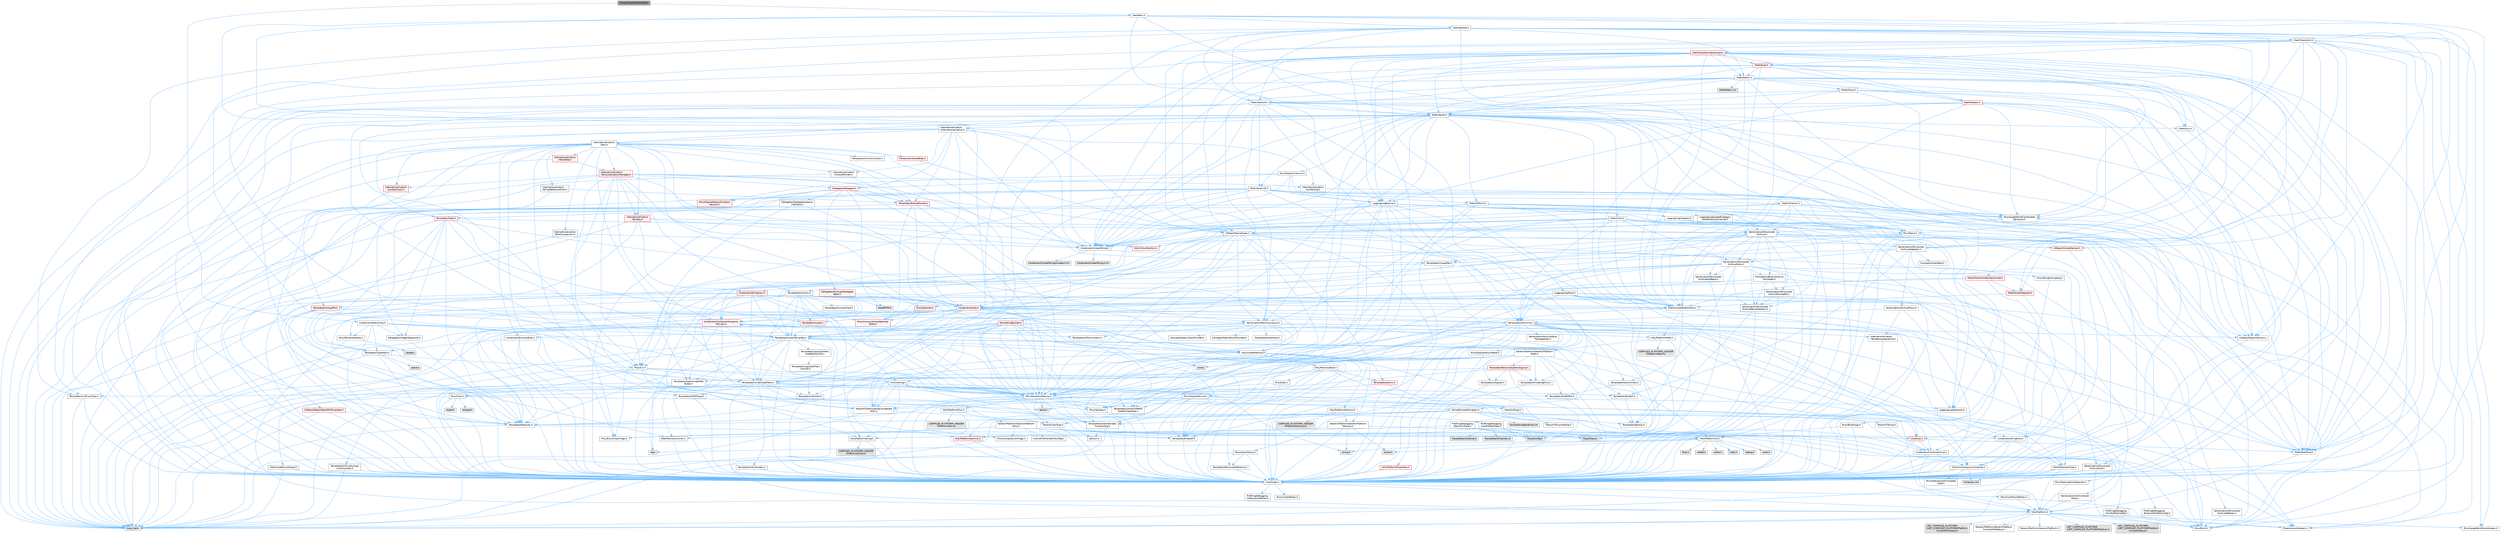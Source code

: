 digraph "HierarchicalHashGrid2D.h"
{
 // INTERACTIVE_SVG=YES
 // LATEX_PDF_SIZE
  bgcolor="transparent";
  edge [fontname=Helvetica,fontsize=10,labelfontname=Helvetica,labelfontsize=10];
  node [fontname=Helvetica,fontsize=10,shape=box,height=0.2,width=0.4];
  Node1 [id="Node000001",label="HierarchicalHashGrid2D.h",height=0.2,width=0.4,color="gray40", fillcolor="grey60", style="filled", fontcolor="black",tooltip=" "];
  Node1 -> Node2 [id="edge1_Node000001_Node000002",color="steelblue1",style="solid",tooltip=" "];
  Node2 [id="Node000002",label="Containers/StaticArray.h",height=0.2,width=0.4,color="grey40", fillcolor="white", style="filled",URL="$d3/dd5/StaticArray_8h.html",tooltip=" "];
  Node2 -> Node3 [id="edge2_Node000002_Node000003",color="steelblue1",style="solid",tooltip=" "];
  Node3 [id="Node000003",label="CoreTypes.h",height=0.2,width=0.4,color="grey40", fillcolor="white", style="filled",URL="$dc/dec/CoreTypes_8h.html",tooltip=" "];
  Node3 -> Node4 [id="edge3_Node000003_Node000004",color="steelblue1",style="solid",tooltip=" "];
  Node4 [id="Node000004",label="HAL/Platform.h",height=0.2,width=0.4,color="grey40", fillcolor="white", style="filled",URL="$d9/dd0/Platform_8h.html",tooltip=" "];
  Node4 -> Node5 [id="edge4_Node000004_Node000005",color="steelblue1",style="solid",tooltip=" "];
  Node5 [id="Node000005",label="Misc/Build.h",height=0.2,width=0.4,color="grey40", fillcolor="white", style="filled",URL="$d3/dbb/Build_8h.html",tooltip=" "];
  Node4 -> Node6 [id="edge5_Node000004_Node000006",color="steelblue1",style="solid",tooltip=" "];
  Node6 [id="Node000006",label="Misc/LargeWorldCoordinates.h",height=0.2,width=0.4,color="grey40", fillcolor="white", style="filled",URL="$d2/dcb/LargeWorldCoordinates_8h.html",tooltip=" "];
  Node4 -> Node7 [id="edge6_Node000004_Node000007",color="steelblue1",style="solid",tooltip=" "];
  Node7 [id="Node000007",label="type_traits",height=0.2,width=0.4,color="grey60", fillcolor="#E0E0E0", style="filled",tooltip=" "];
  Node4 -> Node8 [id="edge7_Node000004_Node000008",color="steelblue1",style="solid",tooltip=" "];
  Node8 [id="Node000008",label="PreprocessorHelpers.h",height=0.2,width=0.4,color="grey40", fillcolor="white", style="filled",URL="$db/ddb/PreprocessorHelpers_8h.html",tooltip=" "];
  Node4 -> Node9 [id="edge8_Node000004_Node000009",color="steelblue1",style="solid",tooltip=" "];
  Node9 [id="Node000009",label="UBT_COMPILED_PLATFORM\l/UBT_COMPILED_PLATFORMPlatform\lCompilerPreSetup.h",height=0.2,width=0.4,color="grey60", fillcolor="#E0E0E0", style="filled",tooltip=" "];
  Node4 -> Node10 [id="edge9_Node000004_Node000010",color="steelblue1",style="solid",tooltip=" "];
  Node10 [id="Node000010",label="GenericPlatform/GenericPlatform\lCompilerPreSetup.h",height=0.2,width=0.4,color="grey40", fillcolor="white", style="filled",URL="$d9/dc8/GenericPlatformCompilerPreSetup_8h.html",tooltip=" "];
  Node4 -> Node11 [id="edge10_Node000004_Node000011",color="steelblue1",style="solid",tooltip=" "];
  Node11 [id="Node000011",label="GenericPlatform/GenericPlatform.h",height=0.2,width=0.4,color="grey40", fillcolor="white", style="filled",URL="$d6/d84/GenericPlatform_8h.html",tooltip=" "];
  Node4 -> Node12 [id="edge11_Node000004_Node000012",color="steelblue1",style="solid",tooltip=" "];
  Node12 [id="Node000012",label="UBT_COMPILED_PLATFORM\l/UBT_COMPILED_PLATFORMPlatform.h",height=0.2,width=0.4,color="grey60", fillcolor="#E0E0E0", style="filled",tooltip=" "];
  Node4 -> Node13 [id="edge12_Node000004_Node000013",color="steelblue1",style="solid",tooltip=" "];
  Node13 [id="Node000013",label="UBT_COMPILED_PLATFORM\l/UBT_COMPILED_PLATFORMPlatform\lCompilerSetup.h",height=0.2,width=0.4,color="grey60", fillcolor="#E0E0E0", style="filled",tooltip=" "];
  Node3 -> Node14 [id="edge13_Node000003_Node000014",color="steelblue1",style="solid",tooltip=" "];
  Node14 [id="Node000014",label="ProfilingDebugging\l/UMemoryDefines.h",height=0.2,width=0.4,color="grey40", fillcolor="white", style="filled",URL="$d2/da2/UMemoryDefines_8h.html",tooltip=" "];
  Node3 -> Node15 [id="edge14_Node000003_Node000015",color="steelblue1",style="solid",tooltip=" "];
  Node15 [id="Node000015",label="Misc/CoreMiscDefines.h",height=0.2,width=0.4,color="grey40", fillcolor="white", style="filled",URL="$da/d38/CoreMiscDefines_8h.html",tooltip=" "];
  Node15 -> Node4 [id="edge15_Node000015_Node000004",color="steelblue1",style="solid",tooltip=" "];
  Node15 -> Node8 [id="edge16_Node000015_Node000008",color="steelblue1",style="solid",tooltip=" "];
  Node3 -> Node16 [id="edge17_Node000003_Node000016",color="steelblue1",style="solid",tooltip=" "];
  Node16 [id="Node000016",label="Misc/CoreDefines.h",height=0.2,width=0.4,color="grey40", fillcolor="white", style="filled",URL="$d3/dd2/CoreDefines_8h.html",tooltip=" "];
  Node2 -> Node17 [id="edge18_Node000002_Node000017",color="steelblue1",style="solid",tooltip=" "];
  Node17 [id="Node000017",label="Misc/AssertionMacros.h",height=0.2,width=0.4,color="grey40", fillcolor="white", style="filled",URL="$d0/dfa/AssertionMacros_8h.html",tooltip=" "];
  Node17 -> Node3 [id="edge19_Node000017_Node000003",color="steelblue1",style="solid",tooltip=" "];
  Node17 -> Node4 [id="edge20_Node000017_Node000004",color="steelblue1",style="solid",tooltip=" "];
  Node17 -> Node18 [id="edge21_Node000017_Node000018",color="steelblue1",style="solid",tooltip=" "];
  Node18 [id="Node000018",label="HAL/PlatformMisc.h",height=0.2,width=0.4,color="grey40", fillcolor="white", style="filled",URL="$d0/df5/PlatformMisc_8h.html",tooltip=" "];
  Node18 -> Node3 [id="edge22_Node000018_Node000003",color="steelblue1",style="solid",tooltip=" "];
  Node18 -> Node19 [id="edge23_Node000018_Node000019",color="steelblue1",style="solid",tooltip=" "];
  Node19 [id="Node000019",label="GenericPlatform/GenericPlatform\lMisc.h",height=0.2,width=0.4,color="grey40", fillcolor="white", style="filled",URL="$db/d9a/GenericPlatformMisc_8h.html",tooltip=" "];
  Node19 -> Node20 [id="edge24_Node000019_Node000020",color="steelblue1",style="solid",tooltip=" "];
  Node20 [id="Node000020",label="Containers/StringFwd.h",height=0.2,width=0.4,color="grey40", fillcolor="white", style="filled",URL="$df/d37/StringFwd_8h.html",tooltip=" "];
  Node20 -> Node3 [id="edge25_Node000020_Node000003",color="steelblue1",style="solid",tooltip=" "];
  Node20 -> Node21 [id="edge26_Node000020_Node000021",color="steelblue1",style="solid",tooltip=" "];
  Node21 [id="Node000021",label="Traits/ElementType.h",height=0.2,width=0.4,color="grey40", fillcolor="white", style="filled",URL="$d5/d4f/ElementType_8h.html",tooltip=" "];
  Node21 -> Node4 [id="edge27_Node000021_Node000004",color="steelblue1",style="solid",tooltip=" "];
  Node21 -> Node22 [id="edge28_Node000021_Node000022",color="steelblue1",style="solid",tooltip=" "];
  Node22 [id="Node000022",label="initializer_list",height=0.2,width=0.4,color="grey60", fillcolor="#E0E0E0", style="filled",tooltip=" "];
  Node21 -> Node7 [id="edge29_Node000021_Node000007",color="steelblue1",style="solid",tooltip=" "];
  Node20 -> Node23 [id="edge30_Node000020_Node000023",color="steelblue1",style="solid",tooltip=" "];
  Node23 [id="Node000023",label="Traits/IsContiguousContainer.h",height=0.2,width=0.4,color="grey40", fillcolor="white", style="filled",URL="$d5/d3c/IsContiguousContainer_8h.html",tooltip=" "];
  Node23 -> Node3 [id="edge31_Node000023_Node000003",color="steelblue1",style="solid",tooltip=" "];
  Node23 -> Node24 [id="edge32_Node000023_Node000024",color="steelblue1",style="solid",tooltip=" "];
  Node24 [id="Node000024",label="Misc/StaticAssertComplete\lType.h",height=0.2,width=0.4,color="grey40", fillcolor="white", style="filled",URL="$d5/d4e/StaticAssertCompleteType_8h.html",tooltip=" "];
  Node23 -> Node22 [id="edge33_Node000023_Node000022",color="steelblue1",style="solid",tooltip=" "];
  Node19 -> Node25 [id="edge34_Node000019_Node000025",color="steelblue1",style="solid",tooltip=" "];
  Node25 [id="Node000025",label="CoreFwd.h",height=0.2,width=0.4,color="red", fillcolor="#FFF0F0", style="filled",URL="$d1/d1e/CoreFwd_8h.html",tooltip=" "];
  Node25 -> Node3 [id="edge35_Node000025_Node000003",color="steelblue1",style="solid",tooltip=" "];
  Node25 -> Node26 [id="edge36_Node000025_Node000026",color="steelblue1",style="solid",tooltip=" "];
  Node26 [id="Node000026",label="Containers/ContainersFwd.h",height=0.2,width=0.4,color="grey40", fillcolor="white", style="filled",URL="$d4/d0a/ContainersFwd_8h.html",tooltip=" "];
  Node26 -> Node4 [id="edge37_Node000026_Node000004",color="steelblue1",style="solid",tooltip=" "];
  Node26 -> Node3 [id="edge38_Node000026_Node000003",color="steelblue1",style="solid",tooltip=" "];
  Node26 -> Node23 [id="edge39_Node000026_Node000023",color="steelblue1",style="solid",tooltip=" "];
  Node25 -> Node27 [id="edge40_Node000025_Node000027",color="steelblue1",style="solid",tooltip=" "];
  Node27 [id="Node000027",label="Math/MathFwd.h",height=0.2,width=0.4,color="grey40", fillcolor="white", style="filled",URL="$d2/d10/MathFwd_8h.html",tooltip=" "];
  Node27 -> Node4 [id="edge41_Node000027_Node000004",color="steelblue1",style="solid",tooltip=" "];
  Node19 -> Node3 [id="edge42_Node000019_Node000003",color="steelblue1",style="solid",tooltip=" "];
  Node19 -> Node29 [id="edge43_Node000019_Node000029",color="steelblue1",style="solid",tooltip=" "];
  Node29 [id="Node000029",label="FramePro/FrameProConfig.h",height=0.2,width=0.4,color="grey40", fillcolor="white", style="filled",URL="$d7/d90/FrameProConfig_8h.html",tooltip=" "];
  Node19 -> Node30 [id="edge44_Node000019_Node000030",color="steelblue1",style="solid",tooltip=" "];
  Node30 [id="Node000030",label="HAL/PlatformCrt.h",height=0.2,width=0.4,color="grey40", fillcolor="white", style="filled",URL="$d8/d75/PlatformCrt_8h.html",tooltip=" "];
  Node30 -> Node31 [id="edge45_Node000030_Node000031",color="steelblue1",style="solid",tooltip=" "];
  Node31 [id="Node000031",label="new",height=0.2,width=0.4,color="grey60", fillcolor="#E0E0E0", style="filled",tooltip=" "];
  Node30 -> Node32 [id="edge46_Node000030_Node000032",color="steelblue1",style="solid",tooltip=" "];
  Node32 [id="Node000032",label="wchar.h",height=0.2,width=0.4,color="grey60", fillcolor="#E0E0E0", style="filled",tooltip=" "];
  Node30 -> Node33 [id="edge47_Node000030_Node000033",color="steelblue1",style="solid",tooltip=" "];
  Node33 [id="Node000033",label="stddef.h",height=0.2,width=0.4,color="grey60", fillcolor="#E0E0E0", style="filled",tooltip=" "];
  Node30 -> Node34 [id="edge48_Node000030_Node000034",color="steelblue1",style="solid",tooltip=" "];
  Node34 [id="Node000034",label="stdlib.h",height=0.2,width=0.4,color="grey60", fillcolor="#E0E0E0", style="filled",tooltip=" "];
  Node30 -> Node35 [id="edge49_Node000030_Node000035",color="steelblue1",style="solid",tooltip=" "];
  Node35 [id="Node000035",label="stdio.h",height=0.2,width=0.4,color="grey60", fillcolor="#E0E0E0", style="filled",tooltip=" "];
  Node30 -> Node36 [id="edge50_Node000030_Node000036",color="steelblue1",style="solid",tooltip=" "];
  Node36 [id="Node000036",label="stdarg.h",height=0.2,width=0.4,color="grey60", fillcolor="#E0E0E0", style="filled",tooltip=" "];
  Node30 -> Node37 [id="edge51_Node000030_Node000037",color="steelblue1",style="solid",tooltip=" "];
  Node37 [id="Node000037",label="math.h",height=0.2,width=0.4,color="grey60", fillcolor="#E0E0E0", style="filled",tooltip=" "];
  Node30 -> Node38 [id="edge52_Node000030_Node000038",color="steelblue1",style="solid",tooltip=" "];
  Node38 [id="Node000038",label="float.h",height=0.2,width=0.4,color="grey60", fillcolor="#E0E0E0", style="filled",tooltip=" "];
  Node30 -> Node39 [id="edge53_Node000030_Node000039",color="steelblue1",style="solid",tooltip=" "];
  Node39 [id="Node000039",label="string.h",height=0.2,width=0.4,color="grey60", fillcolor="#E0E0E0", style="filled",tooltip=" "];
  Node19 -> Node40 [id="edge54_Node000019_Node000040",color="steelblue1",style="solid",tooltip=" "];
  Node40 [id="Node000040",label="Math/NumericLimits.h",height=0.2,width=0.4,color="grey40", fillcolor="white", style="filled",URL="$df/d1b/NumericLimits_8h.html",tooltip=" "];
  Node40 -> Node3 [id="edge55_Node000040_Node000003",color="steelblue1",style="solid",tooltip=" "];
  Node19 -> Node41 [id="edge56_Node000019_Node000041",color="steelblue1",style="solid",tooltip=" "];
  Node41 [id="Node000041",label="Misc/CompressionFlags.h",height=0.2,width=0.4,color="grey40", fillcolor="white", style="filled",URL="$d9/d76/CompressionFlags_8h.html",tooltip=" "];
  Node19 -> Node42 [id="edge57_Node000019_Node000042",color="steelblue1",style="solid",tooltip=" "];
  Node42 [id="Node000042",label="Misc/EnumClassFlags.h",height=0.2,width=0.4,color="grey40", fillcolor="white", style="filled",URL="$d8/de7/EnumClassFlags_8h.html",tooltip=" "];
  Node19 -> Node43 [id="edge58_Node000019_Node000043",color="steelblue1",style="solid",tooltip=" "];
  Node43 [id="Node000043",label="ProfilingDebugging\l/CsvProfilerConfig.h",height=0.2,width=0.4,color="grey40", fillcolor="white", style="filled",URL="$d3/d88/CsvProfilerConfig_8h.html",tooltip=" "];
  Node43 -> Node5 [id="edge59_Node000043_Node000005",color="steelblue1",style="solid",tooltip=" "];
  Node19 -> Node44 [id="edge60_Node000019_Node000044",color="steelblue1",style="solid",tooltip=" "];
  Node44 [id="Node000044",label="ProfilingDebugging\l/ExternalProfilerConfig.h",height=0.2,width=0.4,color="grey40", fillcolor="white", style="filled",URL="$d3/dbb/ExternalProfilerConfig_8h.html",tooltip=" "];
  Node44 -> Node5 [id="edge61_Node000044_Node000005",color="steelblue1",style="solid",tooltip=" "];
  Node18 -> Node45 [id="edge62_Node000018_Node000045",color="steelblue1",style="solid",tooltip=" "];
  Node45 [id="Node000045",label="COMPILED_PLATFORM_HEADER\l(PlatformMisc.h)",height=0.2,width=0.4,color="grey60", fillcolor="#E0E0E0", style="filled",tooltip=" "];
  Node18 -> Node46 [id="edge63_Node000018_Node000046",color="steelblue1",style="solid",tooltip=" "];
  Node46 [id="Node000046",label="ProfilingDebugging\l/CpuProfilerTrace.h",height=0.2,width=0.4,color="grey40", fillcolor="white", style="filled",URL="$da/dcb/CpuProfilerTrace_8h.html",tooltip=" "];
  Node46 -> Node3 [id="edge64_Node000046_Node000003",color="steelblue1",style="solid",tooltip=" "];
  Node46 -> Node26 [id="edge65_Node000046_Node000026",color="steelblue1",style="solid",tooltip=" "];
  Node46 -> Node47 [id="edge66_Node000046_Node000047",color="steelblue1",style="solid",tooltip=" "];
  Node47 [id="Node000047",label="HAL/PlatformAtomics.h",height=0.2,width=0.4,color="red", fillcolor="#FFF0F0", style="filled",URL="$d3/d36/PlatformAtomics_8h.html",tooltip=" "];
  Node47 -> Node3 [id="edge67_Node000047_Node000003",color="steelblue1",style="solid",tooltip=" "];
  Node46 -> Node8 [id="edge68_Node000046_Node000008",color="steelblue1",style="solid",tooltip=" "];
  Node46 -> Node5 [id="edge69_Node000046_Node000005",color="steelblue1",style="solid",tooltip=" "];
  Node46 -> Node50 [id="edge70_Node000046_Node000050",color="steelblue1",style="solid",tooltip=" "];
  Node50 [id="Node000050",label="Trace/Config.h",height=0.2,width=0.4,color="grey60", fillcolor="#E0E0E0", style="filled",tooltip=" "];
  Node46 -> Node51 [id="edge71_Node000046_Node000051",color="steelblue1",style="solid",tooltip=" "];
  Node51 [id="Node000051",label="Trace/Detail/Channel.h",height=0.2,width=0.4,color="grey60", fillcolor="#E0E0E0", style="filled",tooltip=" "];
  Node46 -> Node52 [id="edge72_Node000046_Node000052",color="steelblue1",style="solid",tooltip=" "];
  Node52 [id="Node000052",label="Trace/Detail/Channel.inl",height=0.2,width=0.4,color="grey60", fillcolor="#E0E0E0", style="filled",tooltip=" "];
  Node46 -> Node53 [id="edge73_Node000046_Node000053",color="steelblue1",style="solid",tooltip=" "];
  Node53 [id="Node000053",label="Trace/Trace.h",height=0.2,width=0.4,color="grey60", fillcolor="#E0E0E0", style="filled",tooltip=" "];
  Node17 -> Node8 [id="edge74_Node000017_Node000008",color="steelblue1",style="solid",tooltip=" "];
  Node17 -> Node54 [id="edge75_Node000017_Node000054",color="steelblue1",style="solid",tooltip=" "];
  Node54 [id="Node000054",label="Templates/EnableIf.h",height=0.2,width=0.4,color="grey40", fillcolor="white", style="filled",URL="$d7/d60/EnableIf_8h.html",tooltip=" "];
  Node54 -> Node3 [id="edge76_Node000054_Node000003",color="steelblue1",style="solid",tooltip=" "];
  Node17 -> Node55 [id="edge77_Node000017_Node000055",color="steelblue1",style="solid",tooltip=" "];
  Node55 [id="Node000055",label="Templates/IsArrayOrRefOf\lTypeByPredicate.h",height=0.2,width=0.4,color="grey40", fillcolor="white", style="filled",URL="$d6/da1/IsArrayOrRefOfTypeByPredicate_8h.html",tooltip=" "];
  Node55 -> Node3 [id="edge78_Node000055_Node000003",color="steelblue1",style="solid",tooltip=" "];
  Node17 -> Node56 [id="edge79_Node000017_Node000056",color="steelblue1",style="solid",tooltip=" "];
  Node56 [id="Node000056",label="Templates/IsValidVariadic\lFunctionArg.h",height=0.2,width=0.4,color="grey40", fillcolor="white", style="filled",URL="$d0/dc8/IsValidVariadicFunctionArg_8h.html",tooltip=" "];
  Node56 -> Node3 [id="edge80_Node000056_Node000003",color="steelblue1",style="solid",tooltip=" "];
  Node56 -> Node57 [id="edge81_Node000056_Node000057",color="steelblue1",style="solid",tooltip=" "];
  Node57 [id="Node000057",label="IsEnum.h",height=0.2,width=0.4,color="grey40", fillcolor="white", style="filled",URL="$d4/de5/IsEnum_8h.html",tooltip=" "];
  Node56 -> Node7 [id="edge82_Node000056_Node000007",color="steelblue1",style="solid",tooltip=" "];
  Node17 -> Node58 [id="edge83_Node000017_Node000058",color="steelblue1",style="solid",tooltip=" "];
  Node58 [id="Node000058",label="Traits/IsCharEncodingCompatible\lWith.h",height=0.2,width=0.4,color="grey40", fillcolor="white", style="filled",URL="$df/dd1/IsCharEncodingCompatibleWith_8h.html",tooltip=" "];
  Node58 -> Node7 [id="edge84_Node000058_Node000007",color="steelblue1",style="solid",tooltip=" "];
  Node58 -> Node59 [id="edge85_Node000058_Node000059",color="steelblue1",style="solid",tooltip=" "];
  Node59 [id="Node000059",label="Traits/IsCharType.h",height=0.2,width=0.4,color="grey40", fillcolor="white", style="filled",URL="$db/d51/IsCharType_8h.html",tooltip=" "];
  Node59 -> Node3 [id="edge86_Node000059_Node000003",color="steelblue1",style="solid",tooltip=" "];
  Node17 -> Node60 [id="edge87_Node000017_Node000060",color="steelblue1",style="solid",tooltip=" "];
  Node60 [id="Node000060",label="Misc/VarArgs.h",height=0.2,width=0.4,color="grey40", fillcolor="white", style="filled",URL="$d5/d6f/VarArgs_8h.html",tooltip=" "];
  Node60 -> Node3 [id="edge88_Node000060_Node000003",color="steelblue1",style="solid",tooltip=" "];
  Node17 -> Node61 [id="edge89_Node000017_Node000061",color="steelblue1",style="solid",tooltip=" "];
  Node61 [id="Node000061",label="String/FormatStringSan.h",height=0.2,width=0.4,color="grey40", fillcolor="white", style="filled",URL="$d3/d8b/FormatStringSan_8h.html",tooltip=" "];
  Node61 -> Node7 [id="edge90_Node000061_Node000007",color="steelblue1",style="solid",tooltip=" "];
  Node61 -> Node3 [id="edge91_Node000061_Node000003",color="steelblue1",style="solid",tooltip=" "];
  Node61 -> Node62 [id="edge92_Node000061_Node000062",color="steelblue1",style="solid",tooltip=" "];
  Node62 [id="Node000062",label="Templates/Requires.h",height=0.2,width=0.4,color="grey40", fillcolor="white", style="filled",URL="$dc/d96/Requires_8h.html",tooltip=" "];
  Node62 -> Node54 [id="edge93_Node000062_Node000054",color="steelblue1",style="solid",tooltip=" "];
  Node62 -> Node7 [id="edge94_Node000062_Node000007",color="steelblue1",style="solid",tooltip=" "];
  Node61 -> Node63 [id="edge95_Node000061_Node000063",color="steelblue1",style="solid",tooltip=" "];
  Node63 [id="Node000063",label="Templates/Identity.h",height=0.2,width=0.4,color="grey40", fillcolor="white", style="filled",URL="$d0/dd5/Identity_8h.html",tooltip=" "];
  Node61 -> Node56 [id="edge96_Node000061_Node000056",color="steelblue1",style="solid",tooltip=" "];
  Node61 -> Node59 [id="edge97_Node000061_Node000059",color="steelblue1",style="solid",tooltip=" "];
  Node61 -> Node64 [id="edge98_Node000061_Node000064",color="steelblue1",style="solid",tooltip=" "];
  Node64 [id="Node000064",label="Traits/IsTEnumAsByte.h",height=0.2,width=0.4,color="grey40", fillcolor="white", style="filled",URL="$d1/de6/IsTEnumAsByte_8h.html",tooltip=" "];
  Node61 -> Node65 [id="edge99_Node000061_Node000065",color="steelblue1",style="solid",tooltip=" "];
  Node65 [id="Node000065",label="Traits/IsTString.h",height=0.2,width=0.4,color="grey40", fillcolor="white", style="filled",URL="$d0/df8/IsTString_8h.html",tooltip=" "];
  Node65 -> Node26 [id="edge100_Node000065_Node000026",color="steelblue1",style="solid",tooltip=" "];
  Node61 -> Node26 [id="edge101_Node000061_Node000026",color="steelblue1",style="solid",tooltip=" "];
  Node61 -> Node66 [id="edge102_Node000061_Node000066",color="steelblue1",style="solid",tooltip=" "];
  Node66 [id="Node000066",label="FormatStringSanErrors.inl",height=0.2,width=0.4,color="grey60", fillcolor="#E0E0E0", style="filled",tooltip=" "];
  Node17 -> Node67 [id="edge103_Node000017_Node000067",color="steelblue1",style="solid",tooltip=" "];
  Node67 [id="Node000067",label="atomic",height=0.2,width=0.4,color="grey60", fillcolor="#E0E0E0", style="filled",tooltip=" "];
  Node2 -> Node68 [id="edge104_Node000002_Node000068",color="steelblue1",style="solid",tooltip=" "];
  Node68 [id="Node000068",label="Misc/ReverseIterate.h",height=0.2,width=0.4,color="grey40", fillcolor="white", style="filled",URL="$db/de3/ReverseIterate_8h.html",tooltip=" "];
  Node68 -> Node4 [id="edge105_Node000068_Node000004",color="steelblue1",style="solid",tooltip=" "];
  Node68 -> Node69 [id="edge106_Node000068_Node000069",color="steelblue1",style="solid",tooltip=" "];
  Node69 [id="Node000069",label="iterator",height=0.2,width=0.4,color="grey60", fillcolor="#E0E0E0", style="filled",tooltip=" "];
  Node2 -> Node70 [id="edge107_Node000002_Node000070",color="steelblue1",style="solid",tooltip=" "];
  Node70 [id="Node000070",label="Templates/UnrealTemplate.h",height=0.2,width=0.4,color="grey40", fillcolor="white", style="filled",URL="$d4/d24/UnrealTemplate_8h.html",tooltip=" "];
  Node70 -> Node3 [id="edge108_Node000070_Node000003",color="steelblue1",style="solid",tooltip=" "];
  Node70 -> Node71 [id="edge109_Node000070_Node000071",color="steelblue1",style="solid",tooltip=" "];
  Node71 [id="Node000071",label="Templates/IsPointer.h",height=0.2,width=0.4,color="grey40", fillcolor="white", style="filled",URL="$d7/d05/IsPointer_8h.html",tooltip=" "];
  Node71 -> Node3 [id="edge110_Node000071_Node000003",color="steelblue1",style="solid",tooltip=" "];
  Node70 -> Node72 [id="edge111_Node000070_Node000072",color="steelblue1",style="solid",tooltip=" "];
  Node72 [id="Node000072",label="HAL/UnrealMemory.h",height=0.2,width=0.4,color="grey40", fillcolor="white", style="filled",URL="$d9/d96/UnrealMemory_8h.html",tooltip=" "];
  Node72 -> Node3 [id="edge112_Node000072_Node000003",color="steelblue1",style="solid",tooltip=" "];
  Node72 -> Node73 [id="edge113_Node000072_Node000073",color="steelblue1",style="solid",tooltip=" "];
  Node73 [id="Node000073",label="GenericPlatform/GenericPlatform\lMemory.h",height=0.2,width=0.4,color="grey40", fillcolor="white", style="filled",URL="$dd/d22/GenericPlatformMemory_8h.html",tooltip=" "];
  Node73 -> Node25 [id="edge114_Node000073_Node000025",color="steelblue1",style="solid",tooltip=" "];
  Node73 -> Node3 [id="edge115_Node000073_Node000003",color="steelblue1",style="solid",tooltip=" "];
  Node73 -> Node74 [id="edge116_Node000073_Node000074",color="steelblue1",style="solid",tooltip=" "];
  Node74 [id="Node000074",label="HAL/PlatformString.h",height=0.2,width=0.4,color="grey40", fillcolor="white", style="filled",URL="$db/db5/PlatformString_8h.html",tooltip=" "];
  Node74 -> Node3 [id="edge117_Node000074_Node000003",color="steelblue1",style="solid",tooltip=" "];
  Node74 -> Node75 [id="edge118_Node000074_Node000075",color="steelblue1",style="solid",tooltip=" "];
  Node75 [id="Node000075",label="COMPILED_PLATFORM_HEADER\l(PlatformString.h)",height=0.2,width=0.4,color="grey60", fillcolor="#E0E0E0", style="filled",tooltip=" "];
  Node73 -> Node39 [id="edge119_Node000073_Node000039",color="steelblue1",style="solid",tooltip=" "];
  Node73 -> Node32 [id="edge120_Node000073_Node000032",color="steelblue1",style="solid",tooltip=" "];
  Node72 -> Node76 [id="edge121_Node000072_Node000076",color="steelblue1",style="solid",tooltip=" "];
  Node76 [id="Node000076",label="HAL/MemoryBase.h",height=0.2,width=0.4,color="grey40", fillcolor="white", style="filled",URL="$d6/d9f/MemoryBase_8h.html",tooltip=" "];
  Node76 -> Node3 [id="edge122_Node000076_Node000003",color="steelblue1",style="solid",tooltip=" "];
  Node76 -> Node47 [id="edge123_Node000076_Node000047",color="steelblue1",style="solid",tooltip=" "];
  Node76 -> Node30 [id="edge124_Node000076_Node000030",color="steelblue1",style="solid",tooltip=" "];
  Node76 -> Node77 [id="edge125_Node000076_Node000077",color="steelblue1",style="solid",tooltip=" "];
  Node77 [id="Node000077",label="Misc/Exec.h",height=0.2,width=0.4,color="grey40", fillcolor="white", style="filled",URL="$de/ddb/Exec_8h.html",tooltip=" "];
  Node77 -> Node3 [id="edge126_Node000077_Node000003",color="steelblue1",style="solid",tooltip=" "];
  Node77 -> Node17 [id="edge127_Node000077_Node000017",color="steelblue1",style="solid",tooltip=" "];
  Node76 -> Node78 [id="edge128_Node000076_Node000078",color="steelblue1",style="solid",tooltip=" "];
  Node78 [id="Node000078",label="Misc/OutputDevice.h",height=0.2,width=0.4,color="grey40", fillcolor="white", style="filled",URL="$d7/d32/OutputDevice_8h.html",tooltip=" "];
  Node78 -> Node25 [id="edge129_Node000078_Node000025",color="steelblue1",style="solid",tooltip=" "];
  Node78 -> Node3 [id="edge130_Node000078_Node000003",color="steelblue1",style="solid",tooltip=" "];
  Node78 -> Node79 [id="edge131_Node000078_Node000079",color="steelblue1",style="solid",tooltip=" "];
  Node79 [id="Node000079",label="Logging/LogVerbosity.h",height=0.2,width=0.4,color="grey40", fillcolor="white", style="filled",URL="$d2/d8f/LogVerbosity_8h.html",tooltip=" "];
  Node79 -> Node3 [id="edge132_Node000079_Node000003",color="steelblue1",style="solid",tooltip=" "];
  Node78 -> Node60 [id="edge133_Node000078_Node000060",color="steelblue1",style="solid",tooltip=" "];
  Node78 -> Node55 [id="edge134_Node000078_Node000055",color="steelblue1",style="solid",tooltip=" "];
  Node78 -> Node56 [id="edge135_Node000078_Node000056",color="steelblue1",style="solid",tooltip=" "];
  Node78 -> Node58 [id="edge136_Node000078_Node000058",color="steelblue1",style="solid",tooltip=" "];
  Node76 -> Node80 [id="edge137_Node000076_Node000080",color="steelblue1",style="solid",tooltip=" "];
  Node80 [id="Node000080",label="Templates/Atomic.h",height=0.2,width=0.4,color="red", fillcolor="#FFF0F0", style="filled",URL="$d3/d91/Atomic_8h.html",tooltip=" "];
  Node80 -> Node88 [id="edge138_Node000080_Node000088",color="steelblue1",style="solid",tooltip=" "];
  Node88 [id="Node000088",label="Traits/IntType.h",height=0.2,width=0.4,color="grey40", fillcolor="white", style="filled",URL="$d7/deb/IntType_8h.html",tooltip=" "];
  Node88 -> Node4 [id="edge139_Node000088_Node000004",color="steelblue1",style="solid",tooltip=" "];
  Node80 -> Node67 [id="edge140_Node000080_Node000067",color="steelblue1",style="solid",tooltip=" "];
  Node72 -> Node89 [id="edge141_Node000072_Node000089",color="steelblue1",style="solid",tooltip=" "];
  Node89 [id="Node000089",label="HAL/PlatformMemory.h",height=0.2,width=0.4,color="grey40", fillcolor="white", style="filled",URL="$de/d68/PlatformMemory_8h.html",tooltip=" "];
  Node89 -> Node3 [id="edge142_Node000089_Node000003",color="steelblue1",style="solid",tooltip=" "];
  Node89 -> Node73 [id="edge143_Node000089_Node000073",color="steelblue1",style="solid",tooltip=" "];
  Node89 -> Node90 [id="edge144_Node000089_Node000090",color="steelblue1",style="solid",tooltip=" "];
  Node90 [id="Node000090",label="COMPILED_PLATFORM_HEADER\l(PlatformMemory.h)",height=0.2,width=0.4,color="grey60", fillcolor="#E0E0E0", style="filled",tooltip=" "];
  Node72 -> Node91 [id="edge145_Node000072_Node000091",color="steelblue1",style="solid",tooltip=" "];
  Node91 [id="Node000091",label="ProfilingDebugging\l/MemoryTrace.h",height=0.2,width=0.4,color="grey40", fillcolor="white", style="filled",URL="$da/dd7/MemoryTrace_8h.html",tooltip=" "];
  Node91 -> Node4 [id="edge146_Node000091_Node000004",color="steelblue1",style="solid",tooltip=" "];
  Node91 -> Node42 [id="edge147_Node000091_Node000042",color="steelblue1",style="solid",tooltip=" "];
  Node91 -> Node50 [id="edge148_Node000091_Node000050",color="steelblue1",style="solid",tooltip=" "];
  Node91 -> Node53 [id="edge149_Node000091_Node000053",color="steelblue1",style="solid",tooltip=" "];
  Node72 -> Node71 [id="edge150_Node000072_Node000071",color="steelblue1",style="solid",tooltip=" "];
  Node70 -> Node92 [id="edge151_Node000070_Node000092",color="steelblue1",style="solid",tooltip=" "];
  Node92 [id="Node000092",label="Templates/CopyQualifiers\lAndRefsFromTo.h",height=0.2,width=0.4,color="grey40", fillcolor="white", style="filled",URL="$d3/db3/CopyQualifiersAndRefsFromTo_8h.html",tooltip=" "];
  Node92 -> Node93 [id="edge152_Node000092_Node000093",color="steelblue1",style="solid",tooltip=" "];
  Node93 [id="Node000093",label="Templates/CopyQualifiers\lFromTo.h",height=0.2,width=0.4,color="grey40", fillcolor="white", style="filled",URL="$d5/db4/CopyQualifiersFromTo_8h.html",tooltip=" "];
  Node70 -> Node94 [id="edge153_Node000070_Node000094",color="steelblue1",style="solid",tooltip=" "];
  Node94 [id="Node000094",label="Templates/UnrealTypeTraits.h",height=0.2,width=0.4,color="grey40", fillcolor="white", style="filled",URL="$d2/d2d/UnrealTypeTraits_8h.html",tooltip=" "];
  Node94 -> Node3 [id="edge154_Node000094_Node000003",color="steelblue1",style="solid",tooltip=" "];
  Node94 -> Node71 [id="edge155_Node000094_Node000071",color="steelblue1",style="solid",tooltip=" "];
  Node94 -> Node17 [id="edge156_Node000094_Node000017",color="steelblue1",style="solid",tooltip=" "];
  Node94 -> Node85 [id="edge157_Node000094_Node000085",color="steelblue1",style="solid",tooltip=" "];
  Node85 [id="Node000085",label="Templates/AndOrNot.h",height=0.2,width=0.4,color="grey40", fillcolor="white", style="filled",URL="$db/d0a/AndOrNot_8h.html",tooltip=" "];
  Node85 -> Node3 [id="edge158_Node000085_Node000003",color="steelblue1",style="solid",tooltip=" "];
  Node94 -> Node54 [id="edge159_Node000094_Node000054",color="steelblue1",style="solid",tooltip=" "];
  Node94 -> Node95 [id="edge160_Node000094_Node000095",color="steelblue1",style="solid",tooltip=" "];
  Node95 [id="Node000095",label="Templates/IsArithmetic.h",height=0.2,width=0.4,color="grey40", fillcolor="white", style="filled",URL="$d2/d5d/IsArithmetic_8h.html",tooltip=" "];
  Node95 -> Node3 [id="edge161_Node000095_Node000003",color="steelblue1",style="solid",tooltip=" "];
  Node94 -> Node57 [id="edge162_Node000094_Node000057",color="steelblue1",style="solid",tooltip=" "];
  Node94 -> Node96 [id="edge163_Node000094_Node000096",color="steelblue1",style="solid",tooltip=" "];
  Node96 [id="Node000096",label="Templates/Models.h",height=0.2,width=0.4,color="grey40", fillcolor="white", style="filled",URL="$d3/d0c/Models_8h.html",tooltip=" "];
  Node96 -> Node63 [id="edge164_Node000096_Node000063",color="steelblue1",style="solid",tooltip=" "];
  Node94 -> Node97 [id="edge165_Node000094_Node000097",color="steelblue1",style="solid",tooltip=" "];
  Node97 [id="Node000097",label="Templates/IsPODType.h",height=0.2,width=0.4,color="grey40", fillcolor="white", style="filled",URL="$d7/db1/IsPODType_8h.html",tooltip=" "];
  Node97 -> Node3 [id="edge166_Node000097_Node000003",color="steelblue1",style="solid",tooltip=" "];
  Node94 -> Node98 [id="edge167_Node000094_Node000098",color="steelblue1",style="solid",tooltip=" "];
  Node98 [id="Node000098",label="Templates/IsUECoreType.h",height=0.2,width=0.4,color="grey40", fillcolor="white", style="filled",URL="$d1/db8/IsUECoreType_8h.html",tooltip=" "];
  Node98 -> Node3 [id="edge168_Node000098_Node000003",color="steelblue1",style="solid",tooltip=" "];
  Node98 -> Node7 [id="edge169_Node000098_Node000007",color="steelblue1",style="solid",tooltip=" "];
  Node94 -> Node86 [id="edge170_Node000094_Node000086",color="steelblue1",style="solid",tooltip=" "];
  Node86 [id="Node000086",label="Templates/IsTriviallyCopy\lConstructible.h",height=0.2,width=0.4,color="grey40", fillcolor="white", style="filled",URL="$d3/d78/IsTriviallyCopyConstructible_8h.html",tooltip=" "];
  Node86 -> Node3 [id="edge171_Node000086_Node000003",color="steelblue1",style="solid",tooltip=" "];
  Node86 -> Node7 [id="edge172_Node000086_Node000007",color="steelblue1",style="solid",tooltip=" "];
  Node70 -> Node99 [id="edge173_Node000070_Node000099",color="steelblue1",style="solid",tooltip=" "];
  Node99 [id="Node000099",label="Templates/RemoveReference.h",height=0.2,width=0.4,color="grey40", fillcolor="white", style="filled",URL="$da/dbe/RemoveReference_8h.html",tooltip=" "];
  Node99 -> Node3 [id="edge174_Node000099_Node000003",color="steelblue1",style="solid",tooltip=" "];
  Node70 -> Node62 [id="edge175_Node000070_Node000062",color="steelblue1",style="solid",tooltip=" "];
  Node70 -> Node100 [id="edge176_Node000070_Node000100",color="steelblue1",style="solid",tooltip=" "];
  Node100 [id="Node000100",label="Templates/TypeCompatible\lBytes.h",height=0.2,width=0.4,color="grey40", fillcolor="white", style="filled",URL="$df/d0a/TypeCompatibleBytes_8h.html",tooltip=" "];
  Node100 -> Node3 [id="edge177_Node000100_Node000003",color="steelblue1",style="solid",tooltip=" "];
  Node100 -> Node39 [id="edge178_Node000100_Node000039",color="steelblue1",style="solid",tooltip=" "];
  Node100 -> Node31 [id="edge179_Node000100_Node000031",color="steelblue1",style="solid",tooltip=" "];
  Node100 -> Node7 [id="edge180_Node000100_Node000007",color="steelblue1",style="solid",tooltip=" "];
  Node70 -> Node63 [id="edge181_Node000070_Node000063",color="steelblue1",style="solid",tooltip=" "];
  Node70 -> Node23 [id="edge182_Node000070_Node000023",color="steelblue1",style="solid",tooltip=" "];
  Node70 -> Node101 [id="edge183_Node000070_Node000101",color="steelblue1",style="solid",tooltip=" "];
  Node101 [id="Node000101",label="Traits/UseBitwiseSwap.h",height=0.2,width=0.4,color="grey40", fillcolor="white", style="filled",URL="$db/df3/UseBitwiseSwap_8h.html",tooltip=" "];
  Node101 -> Node3 [id="edge184_Node000101_Node000003",color="steelblue1",style="solid",tooltip=" "];
  Node101 -> Node7 [id="edge185_Node000101_Node000007",color="steelblue1",style="solid",tooltip=" "];
  Node70 -> Node7 [id="edge186_Node000070_Node000007",color="steelblue1",style="solid",tooltip=" "];
  Node2 -> Node94 [id="edge187_Node000002_Node000094",color="steelblue1",style="solid",tooltip=" "];
  Node2 -> Node102 [id="edge188_Node000002_Node000102",color="steelblue1",style="solid",tooltip=" "];
  Node102 [id="Node000102",label="Delegates/IntegerSequence.h",height=0.2,width=0.4,color="grey40", fillcolor="white", style="filled",URL="$d2/dcc/IntegerSequence_8h.html",tooltip=" "];
  Node102 -> Node3 [id="edge189_Node000102_Node000003",color="steelblue1",style="solid",tooltip=" "];
  Node2 -> Node103 [id="edge190_Node000002_Node000103",color="steelblue1",style="solid",tooltip=" "];
  Node103 [id="Node000103",label="Templates/TypeHash.h",height=0.2,width=0.4,color="grey40", fillcolor="white", style="filled",URL="$d1/d62/TypeHash_8h.html",tooltip=" "];
  Node103 -> Node3 [id="edge191_Node000103_Node000003",color="steelblue1",style="solid",tooltip=" "];
  Node103 -> Node62 [id="edge192_Node000103_Node000062",color="steelblue1",style="solid",tooltip=" "];
  Node103 -> Node104 [id="edge193_Node000103_Node000104",color="steelblue1",style="solid",tooltip=" "];
  Node104 [id="Node000104",label="Misc/Crc.h",height=0.2,width=0.4,color="grey40", fillcolor="white", style="filled",URL="$d4/dd2/Crc_8h.html",tooltip=" "];
  Node104 -> Node3 [id="edge194_Node000104_Node000003",color="steelblue1",style="solid",tooltip=" "];
  Node104 -> Node74 [id="edge195_Node000104_Node000074",color="steelblue1",style="solid",tooltip=" "];
  Node104 -> Node17 [id="edge196_Node000104_Node000017",color="steelblue1",style="solid",tooltip=" "];
  Node104 -> Node105 [id="edge197_Node000104_Node000105",color="steelblue1",style="solid",tooltip=" "];
  Node105 [id="Node000105",label="Misc/CString.h",height=0.2,width=0.4,color="grey40", fillcolor="white", style="filled",URL="$d2/d49/CString_8h.html",tooltip=" "];
  Node105 -> Node3 [id="edge198_Node000105_Node000003",color="steelblue1",style="solid",tooltip=" "];
  Node105 -> Node30 [id="edge199_Node000105_Node000030",color="steelblue1",style="solid",tooltip=" "];
  Node105 -> Node74 [id="edge200_Node000105_Node000074",color="steelblue1",style="solid",tooltip=" "];
  Node105 -> Node17 [id="edge201_Node000105_Node000017",color="steelblue1",style="solid",tooltip=" "];
  Node105 -> Node106 [id="edge202_Node000105_Node000106",color="steelblue1",style="solid",tooltip=" "];
  Node106 [id="Node000106",label="Misc/Char.h",height=0.2,width=0.4,color="grey40", fillcolor="white", style="filled",URL="$d0/d58/Char_8h.html",tooltip=" "];
  Node106 -> Node3 [id="edge203_Node000106_Node000003",color="steelblue1",style="solid",tooltip=" "];
  Node106 -> Node88 [id="edge204_Node000106_Node000088",color="steelblue1",style="solid",tooltip=" "];
  Node106 -> Node107 [id="edge205_Node000106_Node000107",color="steelblue1",style="solid",tooltip=" "];
  Node107 [id="Node000107",label="ctype.h",height=0.2,width=0.4,color="grey60", fillcolor="#E0E0E0", style="filled",tooltip=" "];
  Node106 -> Node108 [id="edge206_Node000106_Node000108",color="steelblue1",style="solid",tooltip=" "];
  Node108 [id="Node000108",label="wctype.h",height=0.2,width=0.4,color="grey60", fillcolor="#E0E0E0", style="filled",tooltip=" "];
  Node106 -> Node7 [id="edge207_Node000106_Node000007",color="steelblue1",style="solid",tooltip=" "];
  Node105 -> Node60 [id="edge208_Node000105_Node000060",color="steelblue1",style="solid",tooltip=" "];
  Node105 -> Node55 [id="edge209_Node000105_Node000055",color="steelblue1",style="solid",tooltip=" "];
  Node105 -> Node56 [id="edge210_Node000105_Node000056",color="steelblue1",style="solid",tooltip=" "];
  Node105 -> Node58 [id="edge211_Node000105_Node000058",color="steelblue1",style="solid",tooltip=" "];
  Node104 -> Node106 [id="edge212_Node000104_Node000106",color="steelblue1",style="solid",tooltip=" "];
  Node104 -> Node94 [id="edge213_Node000104_Node000094",color="steelblue1",style="solid",tooltip=" "];
  Node104 -> Node59 [id="edge214_Node000104_Node000059",color="steelblue1",style="solid",tooltip=" "];
  Node103 -> Node109 [id="edge215_Node000103_Node000109",color="steelblue1",style="solid",tooltip=" "];
  Node109 [id="Node000109",label="stdint.h",height=0.2,width=0.4,color="grey60", fillcolor="#E0E0E0", style="filled",tooltip=" "];
  Node103 -> Node7 [id="edge216_Node000103_Node000007",color="steelblue1",style="solid",tooltip=" "];
  Node1 -> Node110 [id="edge217_Node000001_Node000110",color="steelblue1",style="solid",tooltip=" "];
  Node110 [id="Node000110",label="Math/Box.h",height=0.2,width=0.4,color="grey40", fillcolor="white", style="filled",URL="$de/d0f/Box_8h.html",tooltip=" "];
  Node110 -> Node3 [id="edge218_Node000110_Node000003",color="steelblue1",style="solid",tooltip=" "];
  Node110 -> Node17 [id="edge219_Node000110_Node000017",color="steelblue1",style="solid",tooltip=" "];
  Node110 -> Node27 [id="edge220_Node000110_Node000027",color="steelblue1",style="solid",tooltip=" "];
  Node110 -> Node111 [id="edge221_Node000110_Node000111",color="steelblue1",style="solid",tooltip=" "];
  Node111 [id="Node000111",label="Math/UnrealMathUtility.h",height=0.2,width=0.4,color="grey40", fillcolor="white", style="filled",URL="$db/db8/UnrealMathUtility_8h.html",tooltip=" "];
  Node111 -> Node3 [id="edge222_Node000111_Node000003",color="steelblue1",style="solid",tooltip=" "];
  Node111 -> Node17 [id="edge223_Node000111_Node000017",color="steelblue1",style="solid",tooltip=" "];
  Node111 -> Node112 [id="edge224_Node000111_Node000112",color="steelblue1",style="solid",tooltip=" "];
  Node112 [id="Node000112",label="HAL/PlatformMath.h",height=0.2,width=0.4,color="grey40", fillcolor="white", style="filled",URL="$dc/d53/PlatformMath_8h.html",tooltip=" "];
  Node112 -> Node3 [id="edge225_Node000112_Node000003",color="steelblue1",style="solid",tooltip=" "];
  Node112 -> Node113 [id="edge226_Node000112_Node000113",color="steelblue1",style="solid",tooltip=" "];
  Node113 [id="Node000113",label="GenericPlatform/GenericPlatform\lMath.h",height=0.2,width=0.4,color="grey40", fillcolor="white", style="filled",URL="$d5/d79/GenericPlatformMath_8h.html",tooltip=" "];
  Node113 -> Node3 [id="edge227_Node000113_Node000003",color="steelblue1",style="solid",tooltip=" "];
  Node113 -> Node26 [id="edge228_Node000113_Node000026",color="steelblue1",style="solid",tooltip=" "];
  Node113 -> Node30 [id="edge229_Node000113_Node000030",color="steelblue1",style="solid",tooltip=" "];
  Node113 -> Node85 [id="edge230_Node000113_Node000085",color="steelblue1",style="solid",tooltip=" "];
  Node113 -> Node114 [id="edge231_Node000113_Node000114",color="steelblue1",style="solid",tooltip=" "];
  Node114 [id="Node000114",label="Templates/Decay.h",height=0.2,width=0.4,color="grey40", fillcolor="white", style="filled",URL="$dd/d0f/Decay_8h.html",tooltip=" "];
  Node114 -> Node3 [id="edge232_Node000114_Node000003",color="steelblue1",style="solid",tooltip=" "];
  Node114 -> Node99 [id="edge233_Node000114_Node000099",color="steelblue1",style="solid",tooltip=" "];
  Node114 -> Node7 [id="edge234_Node000114_Node000007",color="steelblue1",style="solid",tooltip=" "];
  Node113 -> Node115 [id="edge235_Node000113_Node000115",color="steelblue1",style="solid",tooltip=" "];
  Node115 [id="Node000115",label="Templates/IsFloatingPoint.h",height=0.2,width=0.4,color="grey40", fillcolor="white", style="filled",URL="$d3/d11/IsFloatingPoint_8h.html",tooltip=" "];
  Node115 -> Node3 [id="edge236_Node000115_Node000003",color="steelblue1",style="solid",tooltip=" "];
  Node113 -> Node94 [id="edge237_Node000113_Node000094",color="steelblue1",style="solid",tooltip=" "];
  Node113 -> Node62 [id="edge238_Node000113_Node000062",color="steelblue1",style="solid",tooltip=" "];
  Node113 -> Node116 [id="edge239_Node000113_Node000116",color="steelblue1",style="solid",tooltip=" "];
  Node116 [id="Node000116",label="Templates/ResolveTypeAmbiguity.h",height=0.2,width=0.4,color="red", fillcolor="#FFF0F0", style="filled",URL="$df/d1f/ResolveTypeAmbiguity_8h.html",tooltip=" "];
  Node116 -> Node3 [id="edge240_Node000116_Node000003",color="steelblue1",style="solid",tooltip=" "];
  Node116 -> Node115 [id="edge241_Node000116_Node000115",color="steelblue1",style="solid",tooltip=" "];
  Node116 -> Node94 [id="edge242_Node000116_Node000094",color="steelblue1",style="solid",tooltip=" "];
  Node116 -> Node117 [id="edge243_Node000116_Node000117",color="steelblue1",style="solid",tooltip=" "];
  Node117 [id="Node000117",label="Templates/IsSigned.h",height=0.2,width=0.4,color="grey40", fillcolor="white", style="filled",URL="$d8/dd8/IsSigned_8h.html",tooltip=" "];
  Node117 -> Node3 [id="edge244_Node000117_Node000003",color="steelblue1",style="solid",tooltip=" "];
  Node116 -> Node62 [id="edge245_Node000116_Node000062",color="steelblue1",style="solid",tooltip=" "];
  Node113 -> Node100 [id="edge246_Node000113_Node000100",color="steelblue1",style="solid",tooltip=" "];
  Node113 -> Node118 [id="edge247_Node000113_Node000118",color="steelblue1",style="solid",tooltip=" "];
  Node118 [id="Node000118",label="limits",height=0.2,width=0.4,color="grey60", fillcolor="#E0E0E0", style="filled",tooltip=" "];
  Node113 -> Node7 [id="edge248_Node000113_Node000007",color="steelblue1",style="solid",tooltip=" "];
  Node112 -> Node119 [id="edge249_Node000112_Node000119",color="steelblue1",style="solid",tooltip=" "];
  Node119 [id="Node000119",label="COMPILED_PLATFORM_HEADER\l(PlatformMath.h)",height=0.2,width=0.4,color="grey60", fillcolor="#E0E0E0", style="filled",tooltip=" "];
  Node111 -> Node27 [id="edge250_Node000111_Node000027",color="steelblue1",style="solid",tooltip=" "];
  Node111 -> Node63 [id="edge251_Node000111_Node000063",color="steelblue1",style="solid",tooltip=" "];
  Node111 -> Node62 [id="edge252_Node000111_Node000062",color="steelblue1",style="solid",tooltip=" "];
  Node110 -> Node120 [id="edge253_Node000110_Node000120",color="steelblue1",style="solid",tooltip=" "];
  Node120 [id="Node000120",label="Containers/UnrealString.h",height=0.2,width=0.4,color="grey40", fillcolor="white", style="filled",URL="$d5/dba/UnrealString_8h.html",tooltip=" "];
  Node120 -> Node121 [id="edge254_Node000120_Node000121",color="steelblue1",style="solid",tooltip=" "];
  Node121 [id="Node000121",label="Containers/UnrealStringIncludes.h.inl",height=0.2,width=0.4,color="grey60", fillcolor="#E0E0E0", style="filled",tooltip=" "];
  Node120 -> Node122 [id="edge255_Node000120_Node000122",color="steelblue1",style="solid",tooltip=" "];
  Node122 [id="Node000122",label="Containers/UnrealString.h.inl",height=0.2,width=0.4,color="grey60", fillcolor="#E0E0E0", style="filled",tooltip=" "];
  Node120 -> Node123 [id="edge256_Node000120_Node000123",color="steelblue1",style="solid",tooltip=" "];
  Node123 [id="Node000123",label="Misc/StringFormatArg.h",height=0.2,width=0.4,color="grey40", fillcolor="white", style="filled",URL="$d2/d16/StringFormatArg_8h.html",tooltip=" "];
  Node123 -> Node26 [id="edge257_Node000123_Node000026",color="steelblue1",style="solid",tooltip=" "];
  Node110 -> Node124 [id="edge258_Node000110_Node000124",color="steelblue1",style="solid",tooltip=" "];
  Node124 [id="Node000124",label="Math/Vector.h",height=0.2,width=0.4,color="grey40", fillcolor="white", style="filled",URL="$d6/dbe/Vector_8h.html",tooltip=" "];
  Node124 -> Node3 [id="edge259_Node000124_Node000003",color="steelblue1",style="solid",tooltip=" "];
  Node124 -> Node17 [id="edge260_Node000124_Node000017",color="steelblue1",style="solid",tooltip=" "];
  Node124 -> Node27 [id="edge261_Node000124_Node000027",color="steelblue1",style="solid",tooltip=" "];
  Node124 -> Node40 [id="edge262_Node000124_Node000040",color="steelblue1",style="solid",tooltip=" "];
  Node124 -> Node104 [id="edge263_Node000124_Node000104",color="steelblue1",style="solid",tooltip=" "];
  Node124 -> Node111 [id="edge264_Node000124_Node000111",color="steelblue1",style="solid",tooltip=" "];
  Node124 -> Node120 [id="edge265_Node000124_Node000120",color="steelblue1",style="solid",tooltip=" "];
  Node124 -> Node125 [id="edge266_Node000124_Node000125",color="steelblue1",style="solid",tooltip=" "];
  Node125 [id="Node000125",label="Misc/Parse.h",height=0.2,width=0.4,color="grey40", fillcolor="white", style="filled",URL="$dc/d71/Parse_8h.html",tooltip=" "];
  Node125 -> Node20 [id="edge267_Node000125_Node000020",color="steelblue1",style="solid",tooltip=" "];
  Node125 -> Node120 [id="edge268_Node000125_Node000120",color="steelblue1",style="solid",tooltip=" "];
  Node125 -> Node3 [id="edge269_Node000125_Node000003",color="steelblue1",style="solid",tooltip=" "];
  Node125 -> Node30 [id="edge270_Node000125_Node000030",color="steelblue1",style="solid",tooltip=" "];
  Node125 -> Node5 [id="edge271_Node000125_Node000005",color="steelblue1",style="solid",tooltip=" "];
  Node125 -> Node42 [id="edge272_Node000125_Node000042",color="steelblue1",style="solid",tooltip=" "];
  Node125 -> Node126 [id="edge273_Node000125_Node000126",color="steelblue1",style="solid",tooltip=" "];
  Node126 [id="Node000126",label="Templates/Function.h",height=0.2,width=0.4,color="grey40", fillcolor="white", style="filled",URL="$df/df5/Function_8h.html",tooltip=" "];
  Node126 -> Node3 [id="edge274_Node000126_Node000003",color="steelblue1",style="solid",tooltip=" "];
  Node126 -> Node17 [id="edge275_Node000126_Node000017",color="steelblue1",style="solid",tooltip=" "];
  Node126 -> Node127 [id="edge276_Node000126_Node000127",color="steelblue1",style="solid",tooltip=" "];
  Node127 [id="Node000127",label="Misc/IntrusiveUnsetOptional\lState.h",height=0.2,width=0.4,color="red", fillcolor="#FFF0F0", style="filled",URL="$d2/d0a/IntrusiveUnsetOptionalState_8h.html",tooltip=" "];
  Node126 -> Node72 [id="edge277_Node000126_Node000072",color="steelblue1",style="solid",tooltip=" "];
  Node126 -> Node129 [id="edge278_Node000126_Node000129",color="steelblue1",style="solid",tooltip=" "];
  Node129 [id="Node000129",label="Templates/FunctionFwd.h",height=0.2,width=0.4,color="grey40", fillcolor="white", style="filled",URL="$d6/d54/FunctionFwd_8h.html",tooltip=" "];
  Node126 -> Node94 [id="edge279_Node000126_Node000094",color="steelblue1",style="solid",tooltip=" "];
  Node126 -> Node130 [id="edge280_Node000126_Node000130",color="steelblue1",style="solid",tooltip=" "];
  Node130 [id="Node000130",label="Templates/Invoke.h",height=0.2,width=0.4,color="red", fillcolor="#FFF0F0", style="filled",URL="$d7/deb/Invoke_8h.html",tooltip=" "];
  Node130 -> Node3 [id="edge281_Node000130_Node000003",color="steelblue1",style="solid",tooltip=" "];
  Node130 -> Node70 [id="edge282_Node000130_Node000070",color="steelblue1",style="solid",tooltip=" "];
  Node130 -> Node7 [id="edge283_Node000130_Node000007",color="steelblue1",style="solid",tooltip=" "];
  Node126 -> Node70 [id="edge284_Node000126_Node000070",color="steelblue1",style="solid",tooltip=" "];
  Node126 -> Node62 [id="edge285_Node000126_Node000062",color="steelblue1",style="solid",tooltip=" "];
  Node126 -> Node111 [id="edge286_Node000126_Node000111",color="steelblue1",style="solid",tooltip=" "];
  Node126 -> Node31 [id="edge287_Node000126_Node000031",color="steelblue1",style="solid",tooltip=" "];
  Node126 -> Node7 [id="edge288_Node000126_Node000007",color="steelblue1",style="solid",tooltip=" "];
  Node124 -> Node132 [id="edge289_Node000124_Node000132",color="steelblue1",style="solid",tooltip=" "];
  Node132 [id="Node000132",label="Misc/LargeWorldCoordinates\lSerializer.h",height=0.2,width=0.4,color="grey40", fillcolor="white", style="filled",URL="$d7/df9/LargeWorldCoordinatesSerializer_8h.html",tooltip=" "];
  Node132 -> Node133 [id="edge290_Node000132_Node000133",color="steelblue1",style="solid",tooltip=" "];
  Node133 [id="Node000133",label="UObject/NameTypes.h",height=0.2,width=0.4,color="grey40", fillcolor="white", style="filled",URL="$d6/d35/NameTypes_8h.html",tooltip=" "];
  Node133 -> Node3 [id="edge291_Node000133_Node000003",color="steelblue1",style="solid",tooltip=" "];
  Node133 -> Node17 [id="edge292_Node000133_Node000017",color="steelblue1",style="solid",tooltip=" "];
  Node133 -> Node72 [id="edge293_Node000133_Node000072",color="steelblue1",style="solid",tooltip=" "];
  Node133 -> Node94 [id="edge294_Node000133_Node000094",color="steelblue1",style="solid",tooltip=" "];
  Node133 -> Node70 [id="edge295_Node000133_Node000070",color="steelblue1",style="solid",tooltip=" "];
  Node133 -> Node120 [id="edge296_Node000133_Node000120",color="steelblue1",style="solid",tooltip=" "];
  Node133 -> Node134 [id="edge297_Node000133_Node000134",color="steelblue1",style="solid",tooltip=" "];
  Node134 [id="Node000134",label="HAL/CriticalSection.h",height=0.2,width=0.4,color="red", fillcolor="#FFF0F0", style="filled",URL="$d6/d90/CriticalSection_8h.html",tooltip=" "];
  Node133 -> Node137 [id="edge298_Node000133_Node000137",color="steelblue1",style="solid",tooltip=" "];
  Node137 [id="Node000137",label="Containers/StringConv.h",height=0.2,width=0.4,color="red", fillcolor="#FFF0F0", style="filled",URL="$d3/ddf/StringConv_8h.html",tooltip=" "];
  Node137 -> Node3 [id="edge299_Node000137_Node000003",color="steelblue1",style="solid",tooltip=" "];
  Node137 -> Node17 [id="edge300_Node000137_Node000017",color="steelblue1",style="solid",tooltip=" "];
  Node137 -> Node138 [id="edge301_Node000137_Node000138",color="steelblue1",style="solid",tooltip=" "];
  Node138 [id="Node000138",label="Containers/ContainerAllocation\lPolicies.h",height=0.2,width=0.4,color="red", fillcolor="#FFF0F0", style="filled",URL="$d7/dff/ContainerAllocationPolicies_8h.html",tooltip=" "];
  Node138 -> Node3 [id="edge302_Node000138_Node000003",color="steelblue1",style="solid",tooltip=" "];
  Node138 -> Node138 [id="edge303_Node000138_Node000138",color="steelblue1",style="solid",tooltip=" "];
  Node138 -> Node112 [id="edge304_Node000138_Node000112",color="steelblue1",style="solid",tooltip=" "];
  Node138 -> Node72 [id="edge305_Node000138_Node000072",color="steelblue1",style="solid",tooltip=" "];
  Node138 -> Node40 [id="edge306_Node000138_Node000040",color="steelblue1",style="solid",tooltip=" "];
  Node138 -> Node17 [id="edge307_Node000138_Node000017",color="steelblue1",style="solid",tooltip=" "];
  Node138 -> Node140 [id="edge308_Node000138_Node000140",color="steelblue1",style="solid",tooltip=" "];
  Node140 [id="Node000140",label="Templates/IsPolymorphic.h",height=0.2,width=0.4,color="grey40", fillcolor="white", style="filled",URL="$dc/d20/IsPolymorphic_8h.html",tooltip=" "];
  Node138 -> Node100 [id="edge309_Node000138_Node000100",color="steelblue1",style="solid",tooltip=" "];
  Node138 -> Node7 [id="edge310_Node000138_Node000007",color="steelblue1",style="solid",tooltip=" "];
  Node137 -> Node142 [id="edge311_Node000137_Node000142",color="steelblue1",style="solid",tooltip=" "];
  Node142 [id="Node000142",label="Containers/Array.h",height=0.2,width=0.4,color="red", fillcolor="#FFF0F0", style="filled",URL="$df/dd0/Array_8h.html",tooltip=" "];
  Node142 -> Node3 [id="edge312_Node000142_Node000003",color="steelblue1",style="solid",tooltip=" "];
  Node142 -> Node17 [id="edge313_Node000142_Node000017",color="steelblue1",style="solid",tooltip=" "];
  Node142 -> Node127 [id="edge314_Node000142_Node000127",color="steelblue1",style="solid",tooltip=" "];
  Node142 -> Node68 [id="edge315_Node000142_Node000068",color="steelblue1",style="solid",tooltip=" "];
  Node142 -> Node72 [id="edge316_Node000142_Node000072",color="steelblue1",style="solid",tooltip=" "];
  Node142 -> Node94 [id="edge317_Node000142_Node000094",color="steelblue1",style="solid",tooltip=" "];
  Node142 -> Node70 [id="edge318_Node000142_Node000070",color="steelblue1",style="solid",tooltip=" "];
  Node142 -> Node138 [id="edge319_Node000142_Node000138",color="steelblue1",style="solid",tooltip=" "];
  Node142 -> Node145 [id="edge320_Node000142_Node000145",color="steelblue1",style="solid",tooltip=" "];
  Node145 [id="Node000145",label="Serialization/Archive.h",height=0.2,width=0.4,color="grey40", fillcolor="white", style="filled",URL="$d7/d3b/Archive_8h.html",tooltip=" "];
  Node145 -> Node25 [id="edge321_Node000145_Node000025",color="steelblue1",style="solid",tooltip=" "];
  Node145 -> Node3 [id="edge322_Node000145_Node000003",color="steelblue1",style="solid",tooltip=" "];
  Node145 -> Node146 [id="edge323_Node000145_Node000146",color="steelblue1",style="solid",tooltip=" "];
  Node146 [id="Node000146",label="HAL/PlatformProperties.h",height=0.2,width=0.4,color="red", fillcolor="#FFF0F0", style="filled",URL="$d9/db0/PlatformProperties_8h.html",tooltip=" "];
  Node146 -> Node3 [id="edge324_Node000146_Node000003",color="steelblue1",style="solid",tooltip=" "];
  Node145 -> Node149 [id="edge325_Node000145_Node000149",color="steelblue1",style="solid",tooltip=" "];
  Node149 [id="Node000149",label="Internationalization\l/TextNamespaceFwd.h",height=0.2,width=0.4,color="grey40", fillcolor="white", style="filled",URL="$d8/d97/TextNamespaceFwd_8h.html",tooltip=" "];
  Node149 -> Node3 [id="edge326_Node000149_Node000003",color="steelblue1",style="solid",tooltip=" "];
  Node145 -> Node27 [id="edge327_Node000145_Node000027",color="steelblue1",style="solid",tooltip=" "];
  Node145 -> Node17 [id="edge328_Node000145_Node000017",color="steelblue1",style="solid",tooltip=" "];
  Node145 -> Node5 [id="edge329_Node000145_Node000005",color="steelblue1",style="solid",tooltip=" "];
  Node145 -> Node41 [id="edge330_Node000145_Node000041",color="steelblue1",style="solid",tooltip=" "];
  Node145 -> Node150 [id="edge331_Node000145_Node000150",color="steelblue1",style="solid",tooltip=" "];
  Node150 [id="Node000150",label="Misc/EngineVersionBase.h",height=0.2,width=0.4,color="grey40", fillcolor="white", style="filled",URL="$d5/d2b/EngineVersionBase_8h.html",tooltip=" "];
  Node150 -> Node3 [id="edge332_Node000150_Node000003",color="steelblue1",style="solid",tooltip=" "];
  Node145 -> Node60 [id="edge333_Node000145_Node000060",color="steelblue1",style="solid",tooltip=" "];
  Node145 -> Node151 [id="edge334_Node000145_Node000151",color="steelblue1",style="solid",tooltip=" "];
  Node151 [id="Node000151",label="Serialization/ArchiveCook\lData.h",height=0.2,width=0.4,color="grey40", fillcolor="white", style="filled",URL="$dc/db6/ArchiveCookData_8h.html",tooltip=" "];
  Node151 -> Node4 [id="edge335_Node000151_Node000004",color="steelblue1",style="solid",tooltip=" "];
  Node145 -> Node152 [id="edge336_Node000145_Node000152",color="steelblue1",style="solid",tooltip=" "];
  Node152 [id="Node000152",label="Serialization/ArchiveSave\lPackageData.h",height=0.2,width=0.4,color="grey40", fillcolor="white", style="filled",URL="$d1/d37/ArchiveSavePackageData_8h.html",tooltip=" "];
  Node145 -> Node54 [id="edge337_Node000145_Node000054",color="steelblue1",style="solid",tooltip=" "];
  Node145 -> Node55 [id="edge338_Node000145_Node000055",color="steelblue1",style="solid",tooltip=" "];
  Node145 -> Node153 [id="edge339_Node000145_Node000153",color="steelblue1",style="solid",tooltip=" "];
  Node153 [id="Node000153",label="Templates/IsEnumClass.h",height=0.2,width=0.4,color="grey40", fillcolor="white", style="filled",URL="$d7/d15/IsEnumClass_8h.html",tooltip=" "];
  Node153 -> Node3 [id="edge340_Node000153_Node000003",color="steelblue1",style="solid",tooltip=" "];
  Node153 -> Node85 [id="edge341_Node000153_Node000085",color="steelblue1",style="solid",tooltip=" "];
  Node145 -> Node117 [id="edge342_Node000145_Node000117",color="steelblue1",style="solid",tooltip=" "];
  Node145 -> Node56 [id="edge343_Node000145_Node000056",color="steelblue1",style="solid",tooltip=" "];
  Node145 -> Node70 [id="edge344_Node000145_Node000070",color="steelblue1",style="solid",tooltip=" "];
  Node145 -> Node58 [id="edge345_Node000145_Node000058",color="steelblue1",style="solid",tooltip=" "];
  Node145 -> Node154 [id="edge346_Node000145_Node000154",color="steelblue1",style="solid",tooltip=" "];
  Node154 [id="Node000154",label="UObject/ObjectVersion.h",height=0.2,width=0.4,color="grey40", fillcolor="white", style="filled",URL="$da/d63/ObjectVersion_8h.html",tooltip=" "];
  Node154 -> Node3 [id="edge347_Node000154_Node000003",color="steelblue1",style="solid",tooltip=" "];
  Node142 -> Node130 [id="edge348_Node000142_Node000130",color="steelblue1",style="solid",tooltip=" "];
  Node142 -> Node62 [id="edge349_Node000142_Node000062",color="steelblue1",style="solid",tooltip=" "];
  Node142 -> Node21 [id="edge350_Node000142_Node000021",color="steelblue1",style="solid",tooltip=" "];
  Node142 -> Node118 [id="edge351_Node000142_Node000118",color="steelblue1",style="solid",tooltip=" "];
  Node142 -> Node7 [id="edge352_Node000142_Node000007",color="steelblue1",style="solid",tooltip=" "];
  Node137 -> Node105 [id="edge353_Node000137_Node000105",color="steelblue1",style="solid",tooltip=" "];
  Node137 -> Node70 [id="edge354_Node000137_Node000070",color="steelblue1",style="solid",tooltip=" "];
  Node137 -> Node94 [id="edge355_Node000137_Node000094",color="steelblue1",style="solid",tooltip=" "];
  Node137 -> Node21 [id="edge356_Node000137_Node000021",color="steelblue1",style="solid",tooltip=" "];
  Node137 -> Node58 [id="edge357_Node000137_Node000058",color="steelblue1",style="solid",tooltip=" "];
  Node137 -> Node23 [id="edge358_Node000137_Node000023",color="steelblue1",style="solid",tooltip=" "];
  Node137 -> Node7 [id="edge359_Node000137_Node000007",color="steelblue1",style="solid",tooltip=" "];
  Node133 -> Node20 [id="edge360_Node000133_Node000020",color="steelblue1",style="solid",tooltip=" "];
  Node133 -> Node180 [id="edge361_Node000133_Node000180",color="steelblue1",style="solid",tooltip=" "];
  Node180 [id="Node000180",label="UObject/UnrealNames.h",height=0.2,width=0.4,color="red", fillcolor="#FFF0F0", style="filled",URL="$d8/db1/UnrealNames_8h.html",tooltip=" "];
  Node180 -> Node3 [id="edge362_Node000180_Node000003",color="steelblue1",style="solid",tooltip=" "];
  Node133 -> Node80 [id="edge363_Node000133_Node000080",color="steelblue1",style="solid",tooltip=" "];
  Node133 -> Node156 [id="edge364_Node000133_Node000156",color="steelblue1",style="solid",tooltip=" "];
  Node156 [id="Node000156",label="Serialization/MemoryLayout.h",height=0.2,width=0.4,color="grey40", fillcolor="white", style="filled",URL="$d7/d66/MemoryLayout_8h.html",tooltip=" "];
  Node156 -> Node157 [id="edge365_Node000156_Node000157",color="steelblue1",style="solid",tooltip=" "];
  Node157 [id="Node000157",label="Concepts/StaticClassProvider.h",height=0.2,width=0.4,color="grey40", fillcolor="white", style="filled",URL="$dd/d83/StaticClassProvider_8h.html",tooltip=" "];
  Node156 -> Node158 [id="edge366_Node000156_Node000158",color="steelblue1",style="solid",tooltip=" "];
  Node158 [id="Node000158",label="Concepts/StaticStructProvider.h",height=0.2,width=0.4,color="grey40", fillcolor="white", style="filled",URL="$d5/d77/StaticStructProvider_8h.html",tooltip=" "];
  Node156 -> Node159 [id="edge367_Node000156_Node000159",color="steelblue1",style="solid",tooltip=" "];
  Node159 [id="Node000159",label="Containers/EnumAsByte.h",height=0.2,width=0.4,color="grey40", fillcolor="white", style="filled",URL="$d6/d9a/EnumAsByte_8h.html",tooltip=" "];
  Node159 -> Node3 [id="edge368_Node000159_Node000003",color="steelblue1",style="solid",tooltip=" "];
  Node159 -> Node97 [id="edge369_Node000159_Node000097",color="steelblue1",style="solid",tooltip=" "];
  Node159 -> Node103 [id="edge370_Node000159_Node000103",color="steelblue1",style="solid",tooltip=" "];
  Node156 -> Node20 [id="edge371_Node000156_Node000020",color="steelblue1",style="solid",tooltip=" "];
  Node156 -> Node72 [id="edge372_Node000156_Node000072",color="steelblue1",style="solid",tooltip=" "];
  Node156 -> Node160 [id="edge373_Node000156_Node000160",color="steelblue1",style="solid",tooltip=" "];
  Node160 [id="Node000160",label="Misc/DelayedAutoRegister.h",height=0.2,width=0.4,color="grey40", fillcolor="white", style="filled",URL="$d1/dda/DelayedAutoRegister_8h.html",tooltip=" "];
  Node160 -> Node4 [id="edge374_Node000160_Node000004",color="steelblue1",style="solid",tooltip=" "];
  Node156 -> Node54 [id="edge375_Node000156_Node000054",color="steelblue1",style="solid",tooltip=" "];
  Node156 -> Node161 [id="edge376_Node000156_Node000161",color="steelblue1",style="solid",tooltip=" "];
  Node161 [id="Node000161",label="Templates/IsAbstract.h",height=0.2,width=0.4,color="grey40", fillcolor="white", style="filled",URL="$d8/db7/IsAbstract_8h.html",tooltip=" "];
  Node156 -> Node140 [id="edge377_Node000156_Node000140",color="steelblue1",style="solid",tooltip=" "];
  Node156 -> Node96 [id="edge378_Node000156_Node000096",color="steelblue1",style="solid",tooltip=" "];
  Node156 -> Node70 [id="edge379_Node000156_Node000070",color="steelblue1",style="solid",tooltip=" "];
  Node133 -> Node127 [id="edge380_Node000133_Node000127",color="steelblue1",style="solid",tooltip=" "];
  Node133 -> Node182 [id="edge381_Node000133_Node000182",color="steelblue1",style="solid",tooltip=" "];
  Node182 [id="Node000182",label="Misc/StringBuilder.h",height=0.2,width=0.4,color="red", fillcolor="#FFF0F0", style="filled",URL="$d4/d52/StringBuilder_8h.html",tooltip=" "];
  Node182 -> Node20 [id="edge382_Node000182_Node000020",color="steelblue1",style="solid",tooltip=" "];
  Node182 -> Node3 [id="edge383_Node000182_Node000003",color="steelblue1",style="solid",tooltip=" "];
  Node182 -> Node74 [id="edge384_Node000182_Node000074",color="steelblue1",style="solid",tooltip=" "];
  Node182 -> Node72 [id="edge385_Node000182_Node000072",color="steelblue1",style="solid",tooltip=" "];
  Node182 -> Node17 [id="edge386_Node000182_Node000017",color="steelblue1",style="solid",tooltip=" "];
  Node182 -> Node105 [id="edge387_Node000182_Node000105",color="steelblue1",style="solid",tooltip=" "];
  Node182 -> Node54 [id="edge388_Node000182_Node000054",color="steelblue1",style="solid",tooltip=" "];
  Node182 -> Node55 [id="edge389_Node000182_Node000055",color="steelblue1",style="solid",tooltip=" "];
  Node182 -> Node56 [id="edge390_Node000182_Node000056",color="steelblue1",style="solid",tooltip=" "];
  Node182 -> Node62 [id="edge391_Node000182_Node000062",color="steelblue1",style="solid",tooltip=" "];
  Node182 -> Node70 [id="edge392_Node000182_Node000070",color="steelblue1",style="solid",tooltip=" "];
  Node182 -> Node94 [id="edge393_Node000182_Node000094",color="steelblue1",style="solid",tooltip=" "];
  Node182 -> Node58 [id="edge394_Node000182_Node000058",color="steelblue1",style="solid",tooltip=" "];
  Node182 -> Node59 [id="edge395_Node000182_Node000059",color="steelblue1",style="solid",tooltip=" "];
  Node182 -> Node23 [id="edge396_Node000182_Node000023",color="steelblue1",style="solid",tooltip=" "];
  Node182 -> Node7 [id="edge397_Node000182_Node000007",color="steelblue1",style="solid",tooltip=" "];
  Node133 -> Node53 [id="edge398_Node000133_Node000053",color="steelblue1",style="solid",tooltip=" "];
  Node132 -> Node154 [id="edge399_Node000132_Node000154",color="steelblue1",style="solid",tooltip=" "];
  Node132 -> Node188 [id="edge400_Node000132_Node000188",color="steelblue1",style="solid",tooltip=" "];
  Node188 [id="Node000188",label="Serialization/Structured\lArchive.h",height=0.2,width=0.4,color="grey40", fillcolor="white", style="filled",URL="$d9/d1e/StructuredArchive_8h.html",tooltip=" "];
  Node188 -> Node142 [id="edge401_Node000188_Node000142",color="steelblue1",style="solid",tooltip=" "];
  Node188 -> Node138 [id="edge402_Node000188_Node000138",color="steelblue1",style="solid",tooltip=" "];
  Node188 -> Node3 [id="edge403_Node000188_Node000003",color="steelblue1",style="solid",tooltip=" "];
  Node188 -> Node189 [id="edge404_Node000188_Node000189",color="steelblue1",style="solid",tooltip=" "];
  Node189 [id="Node000189",label="Formatters/BinaryArchive\lFormatter.h",height=0.2,width=0.4,color="grey40", fillcolor="white", style="filled",URL="$d2/d01/BinaryArchiveFormatter_8h.html",tooltip=" "];
  Node189 -> Node142 [id="edge405_Node000189_Node000142",color="steelblue1",style="solid",tooltip=" "];
  Node189 -> Node4 [id="edge406_Node000189_Node000004",color="steelblue1",style="solid",tooltip=" "];
  Node189 -> Node145 [id="edge407_Node000189_Node000145",color="steelblue1",style="solid",tooltip=" "];
  Node189 -> Node190 [id="edge408_Node000189_Node000190",color="steelblue1",style="solid",tooltip=" "];
  Node190 [id="Node000190",label="Serialization/Structured\lArchiveFormatter.h",height=0.2,width=0.4,color="grey40", fillcolor="white", style="filled",URL="$db/dfe/StructuredArchiveFormatter_8h.html",tooltip=" "];
  Node190 -> Node142 [id="edge409_Node000190_Node000142",color="steelblue1",style="solid",tooltip=" "];
  Node190 -> Node25 [id="edge410_Node000190_Node000025",color="steelblue1",style="solid",tooltip=" "];
  Node190 -> Node3 [id="edge411_Node000190_Node000003",color="steelblue1",style="solid",tooltip=" "];
  Node190 -> Node191 [id="edge412_Node000190_Node000191",color="steelblue1",style="solid",tooltip=" "];
  Node191 [id="Node000191",label="Serialization/Structured\lArchiveNameHelpers.h",height=0.2,width=0.4,color="grey40", fillcolor="white", style="filled",URL="$d0/d7b/StructuredArchiveNameHelpers_8h.html",tooltip=" "];
  Node191 -> Node3 [id="edge413_Node000191_Node000003",color="steelblue1",style="solid",tooltip=" "];
  Node191 -> Node63 [id="edge414_Node000191_Node000063",color="steelblue1",style="solid",tooltip=" "];
  Node189 -> Node191 [id="edge415_Node000189_Node000191",color="steelblue1",style="solid",tooltip=" "];
  Node188 -> Node5 [id="edge416_Node000188_Node000005",color="steelblue1",style="solid",tooltip=" "];
  Node188 -> Node145 [id="edge417_Node000188_Node000145",color="steelblue1",style="solid",tooltip=" "];
  Node188 -> Node192 [id="edge418_Node000188_Node000192",color="steelblue1",style="solid",tooltip=" "];
  Node192 [id="Node000192",label="Serialization/Structured\lArchiveAdapters.h",height=0.2,width=0.4,color="grey40", fillcolor="white", style="filled",URL="$d3/de1/StructuredArchiveAdapters_8h.html",tooltip=" "];
  Node192 -> Node3 [id="edge419_Node000192_Node000003",color="steelblue1",style="solid",tooltip=" "];
  Node192 -> Node193 [id="edge420_Node000192_Node000193",color="steelblue1",style="solid",tooltip=" "];
  Node193 [id="Node000193",label="Concepts/Insertable.h",height=0.2,width=0.4,color="grey40", fillcolor="white", style="filled",URL="$d8/d3b/Insertable_8h.html",tooltip=" "];
  Node192 -> Node96 [id="edge421_Node000192_Node000096",color="steelblue1",style="solid",tooltip=" "];
  Node192 -> Node194 [id="edge422_Node000192_Node000194",color="steelblue1",style="solid",tooltip=" "];
  Node194 [id="Node000194",label="Serialization/ArchiveProxy.h",height=0.2,width=0.4,color="grey40", fillcolor="white", style="filled",URL="$dc/dda/ArchiveProxy_8h.html",tooltip=" "];
  Node194 -> Node3 [id="edge423_Node000194_Node000003",color="steelblue1",style="solid",tooltip=" "];
  Node194 -> Node149 [id="edge424_Node000194_Node000149",color="steelblue1",style="solid",tooltip=" "];
  Node194 -> Node145 [id="edge425_Node000194_Node000145",color="steelblue1",style="solid",tooltip=" "];
  Node192 -> Node195 [id="edge426_Node000192_Node000195",color="steelblue1",style="solid",tooltip=" "];
  Node195 [id="Node000195",label="Serialization/Structured\lArchiveSlots.h",height=0.2,width=0.4,color="grey40", fillcolor="white", style="filled",URL="$d2/d87/StructuredArchiveSlots_8h.html",tooltip=" "];
  Node195 -> Node142 [id="edge427_Node000195_Node000142",color="steelblue1",style="solid",tooltip=" "];
  Node195 -> Node3 [id="edge428_Node000195_Node000003",color="steelblue1",style="solid",tooltip=" "];
  Node195 -> Node189 [id="edge429_Node000195_Node000189",color="steelblue1",style="solid",tooltip=" "];
  Node195 -> Node5 [id="edge430_Node000195_Node000005",color="steelblue1",style="solid",tooltip=" "];
  Node195 -> Node196 [id="edge431_Node000195_Node000196",color="steelblue1",style="solid",tooltip=" "];
  Node196 [id="Node000196",label="Misc/Optional.h",height=0.2,width=0.4,color="red", fillcolor="#FFF0F0", style="filled",URL="$d2/dae/Optional_8h.html",tooltip=" "];
  Node196 -> Node3 [id="edge432_Node000196_Node000003",color="steelblue1",style="solid",tooltip=" "];
  Node196 -> Node17 [id="edge433_Node000196_Node000017",color="steelblue1",style="solid",tooltip=" "];
  Node196 -> Node127 [id="edge434_Node000196_Node000127",color="steelblue1",style="solid",tooltip=" "];
  Node196 -> Node70 [id="edge435_Node000196_Node000070",color="steelblue1",style="solid",tooltip=" "];
  Node196 -> Node145 [id="edge436_Node000196_Node000145",color="steelblue1",style="solid",tooltip=" "];
  Node195 -> Node145 [id="edge437_Node000195_Node000145",color="steelblue1",style="solid",tooltip=" "];
  Node195 -> Node197 [id="edge438_Node000195_Node000197",color="steelblue1",style="solid",tooltip=" "];
  Node197 [id="Node000197",label="Serialization/Structured\lArchiveFwd.h",height=0.2,width=0.4,color="grey40", fillcolor="white", style="filled",URL="$d2/df9/StructuredArchiveFwd_8h.html",tooltip=" "];
  Node197 -> Node3 [id="edge439_Node000197_Node000003",color="steelblue1",style="solid",tooltip=" "];
  Node197 -> Node5 [id="edge440_Node000197_Node000005",color="steelblue1",style="solid",tooltip=" "];
  Node197 -> Node7 [id="edge441_Node000197_Node000007",color="steelblue1",style="solid",tooltip=" "];
  Node195 -> Node191 [id="edge442_Node000195_Node000191",color="steelblue1",style="solid",tooltip=" "];
  Node195 -> Node198 [id="edge443_Node000195_Node000198",color="steelblue1",style="solid",tooltip=" "];
  Node198 [id="Node000198",label="Serialization/Structured\lArchiveSlotBase.h",height=0.2,width=0.4,color="grey40", fillcolor="white", style="filled",URL="$d9/d9a/StructuredArchiveSlotBase_8h.html",tooltip=" "];
  Node198 -> Node3 [id="edge444_Node000198_Node000003",color="steelblue1",style="solid",tooltip=" "];
  Node195 -> Node54 [id="edge445_Node000195_Node000054",color="steelblue1",style="solid",tooltip=" "];
  Node195 -> Node153 [id="edge446_Node000195_Node000153",color="steelblue1",style="solid",tooltip=" "];
  Node192 -> Node199 [id="edge447_Node000192_Node000199",color="steelblue1",style="solid",tooltip=" "];
  Node199 [id="Node000199",label="Templates/UniqueObj.h",height=0.2,width=0.4,color="grey40", fillcolor="white", style="filled",URL="$da/d95/UniqueObj_8h.html",tooltip=" "];
  Node199 -> Node3 [id="edge448_Node000199_Node000003",color="steelblue1",style="solid",tooltip=" "];
  Node199 -> Node200 [id="edge449_Node000199_Node000200",color="steelblue1",style="solid",tooltip=" "];
  Node200 [id="Node000200",label="Templates/UniquePtr.h",height=0.2,width=0.4,color="red", fillcolor="#FFF0F0", style="filled",URL="$de/d1a/UniquePtr_8h.html",tooltip=" "];
  Node200 -> Node3 [id="edge450_Node000200_Node000003",color="steelblue1",style="solid",tooltip=" "];
  Node200 -> Node70 [id="edge451_Node000200_Node000070",color="steelblue1",style="solid",tooltip=" "];
  Node200 -> Node62 [id="edge452_Node000200_Node000062",color="steelblue1",style="solid",tooltip=" "];
  Node200 -> Node156 [id="edge453_Node000200_Node000156",color="steelblue1",style="solid",tooltip=" "];
  Node200 -> Node7 [id="edge454_Node000200_Node000007",color="steelblue1",style="solid",tooltip=" "];
  Node188 -> Node202 [id="edge455_Node000188_Node000202",color="steelblue1",style="solid",tooltip=" "];
  Node202 [id="Node000202",label="Serialization/Structured\lArchiveDefines.h",height=0.2,width=0.4,color="grey40", fillcolor="white", style="filled",URL="$d3/d61/StructuredArchiveDefines_8h.html",tooltip=" "];
  Node202 -> Node5 [id="edge456_Node000202_Node000005",color="steelblue1",style="solid",tooltip=" "];
  Node188 -> Node190 [id="edge457_Node000188_Node000190",color="steelblue1",style="solid",tooltip=" "];
  Node188 -> Node197 [id="edge458_Node000188_Node000197",color="steelblue1",style="solid",tooltip=" "];
  Node188 -> Node191 [id="edge459_Node000188_Node000191",color="steelblue1",style="solid",tooltip=" "];
  Node188 -> Node198 [id="edge460_Node000188_Node000198",color="steelblue1",style="solid",tooltip=" "];
  Node188 -> Node195 [id="edge461_Node000188_Node000195",color="steelblue1",style="solid",tooltip=" "];
  Node188 -> Node199 [id="edge462_Node000188_Node000199",color="steelblue1",style="solid",tooltip=" "];
  Node124 -> Node203 [id="edge463_Node000124_Node000203",color="steelblue1",style="solid",tooltip=" "];
  Node203 [id="Node000203",label="Misc/NetworkVersion.h",height=0.2,width=0.4,color="grey40", fillcolor="white", style="filled",URL="$d7/d4b/NetworkVersion_8h.html",tooltip=" "];
  Node203 -> Node120 [id="edge464_Node000203_Node000120",color="steelblue1",style="solid",tooltip=" "];
  Node203 -> Node3 [id="edge465_Node000203_Node000003",color="steelblue1",style="solid",tooltip=" "];
  Node203 -> Node204 [id="edge466_Node000203_Node000204",color="steelblue1",style="solid",tooltip=" "];
  Node204 [id="Node000204",label="Delegates/Delegate.h",height=0.2,width=0.4,color="red", fillcolor="#FFF0F0", style="filled",URL="$d4/d80/Delegate_8h.html",tooltip=" "];
  Node204 -> Node3 [id="edge467_Node000204_Node000003",color="steelblue1",style="solid",tooltip=" "];
  Node204 -> Node17 [id="edge468_Node000204_Node000017",color="steelblue1",style="solid",tooltip=" "];
  Node204 -> Node133 [id="edge469_Node000204_Node000133",color="steelblue1",style="solid",tooltip=" "];
  Node204 -> Node205 [id="edge470_Node000204_Node000205",color="steelblue1",style="solid",tooltip=" "];
  Node205 [id="Node000205",label="Templates/SharedPointer.h",height=0.2,width=0.4,color="red", fillcolor="#FFF0F0", style="filled",URL="$d2/d17/SharedPointer_8h.html",tooltip=" "];
  Node205 -> Node3 [id="edge471_Node000205_Node000003",color="steelblue1",style="solid",tooltip=" "];
  Node205 -> Node127 [id="edge472_Node000205_Node000127",color="steelblue1",style="solid",tooltip=" "];
  Node205 -> Node17 [id="edge473_Node000205_Node000017",color="steelblue1",style="solid",tooltip=" "];
  Node205 -> Node72 [id="edge474_Node000205_Node000072",color="steelblue1",style="solid",tooltip=" "];
  Node205 -> Node142 [id="edge475_Node000205_Node000142",color="steelblue1",style="solid",tooltip=" "];
  Node204 -> Node230 [id="edge476_Node000204_Node000230",color="steelblue1",style="solid",tooltip=" "];
  Node230 [id="Node000230",label="UObject/WeakObjectPtrTemplates.h",height=0.2,width=0.4,color="red", fillcolor="#FFF0F0", style="filled",URL="$d8/d3b/WeakObjectPtrTemplates_8h.html",tooltip=" "];
  Node230 -> Node3 [id="edge477_Node000230_Node000003",color="steelblue1",style="solid",tooltip=" "];
  Node230 -> Node62 [id="edge478_Node000230_Node000062",color="steelblue1",style="solid",tooltip=" "];
  Node230 -> Node7 [id="edge479_Node000230_Node000007",color="steelblue1",style="solid",tooltip=" "];
  Node204 -> Node233 [id="edge480_Node000204_Node000233",color="steelblue1",style="solid",tooltip=" "];
  Node233 [id="Node000233",label="Delegates/MulticastDelegate\lBase.h",height=0.2,width=0.4,color="red", fillcolor="#FFF0F0", style="filled",URL="$db/d16/MulticastDelegateBase_8h.html",tooltip=" "];
  Node233 -> Node228 [id="edge481_Node000233_Node000228",color="steelblue1",style="solid",tooltip=" "];
  Node228 [id="Node000228",label="AutoRTFM.h",height=0.2,width=0.4,color="grey60", fillcolor="#E0E0E0", style="filled",tooltip=" "];
  Node233 -> Node3 [id="edge482_Node000233_Node000003",color="steelblue1",style="solid",tooltip=" "];
  Node233 -> Node138 [id="edge483_Node000233_Node000138",color="steelblue1",style="solid",tooltip=" "];
  Node233 -> Node142 [id="edge484_Node000233_Node000142",color="steelblue1",style="solid",tooltip=" "];
  Node233 -> Node111 [id="edge485_Node000233_Node000111",color="steelblue1",style="solid",tooltip=" "];
  Node204 -> Node102 [id="edge486_Node000204_Node000102",color="steelblue1",style="solid",tooltip=" "];
  Node204 -> Node228 [id="edge487_Node000204_Node000228",color="steelblue1",style="solid",tooltip=" "];
  Node204 -> Node244 [id="edge488_Node000204_Node000244",color="steelblue1",style="solid",tooltip=" "];
  Node244 [id="Node000244",label="Delegates/DelegateInstance\lInterface.h",height=0.2,width=0.4,color="grey40", fillcolor="white", style="filled",URL="$de/d82/DelegateInstanceInterface_8h.html",tooltip=" "];
  Node244 -> Node17 [id="edge489_Node000244_Node000017",color="steelblue1",style="solid",tooltip=" "];
  Node244 -> Node100 [id="edge490_Node000244_Node000100",color="steelblue1",style="solid",tooltip=" "];
  Node244 -> Node216 [id="edge491_Node000244_Node000216",color="steelblue1",style="solid",tooltip=" "];
  Node216 [id="Node000216",label="Templates/Tuple.h",height=0.2,width=0.4,color="red", fillcolor="#FFF0F0", style="filled",URL="$d2/d4f/Tuple_8h.html",tooltip=" "];
  Node216 -> Node3 [id="edge492_Node000216_Node000003",color="steelblue1",style="solid",tooltip=" "];
  Node216 -> Node70 [id="edge493_Node000216_Node000070",color="steelblue1",style="solid",tooltip=" "];
  Node216 -> Node102 [id="edge494_Node000216_Node000102",color="steelblue1",style="solid",tooltip=" "];
  Node216 -> Node130 [id="edge495_Node000216_Node000130",color="steelblue1",style="solid",tooltip=" "];
  Node216 -> Node188 [id="edge496_Node000216_Node000188",color="steelblue1",style="solid",tooltip=" "];
  Node216 -> Node156 [id="edge497_Node000216_Node000156",color="steelblue1",style="solid",tooltip=" "];
  Node216 -> Node62 [id="edge498_Node000216_Node000062",color="steelblue1",style="solid",tooltip=" "];
  Node216 -> Node103 [id="edge499_Node000216_Node000103",color="steelblue1",style="solid",tooltip=" "];
  Node216 -> Node7 [id="edge500_Node000216_Node000007",color="steelblue1",style="solid",tooltip=" "];
  Node203 -> Node222 [id="edge501_Node000203_Node000222",color="steelblue1",style="solid",tooltip=" "];
  Node222 [id="Node000222",label="Logging/LogMacros.h",height=0.2,width=0.4,color="grey40", fillcolor="white", style="filled",URL="$d0/d16/LogMacros_8h.html",tooltip=" "];
  Node222 -> Node120 [id="edge502_Node000222_Node000120",color="steelblue1",style="solid",tooltip=" "];
  Node222 -> Node3 [id="edge503_Node000222_Node000003",color="steelblue1",style="solid",tooltip=" "];
  Node222 -> Node8 [id="edge504_Node000222_Node000008",color="steelblue1",style="solid",tooltip=" "];
  Node222 -> Node223 [id="edge505_Node000222_Node000223",color="steelblue1",style="solid",tooltip=" "];
  Node223 [id="Node000223",label="Logging/LogCategory.h",height=0.2,width=0.4,color="grey40", fillcolor="white", style="filled",URL="$d9/d36/LogCategory_8h.html",tooltip=" "];
  Node223 -> Node3 [id="edge506_Node000223_Node000003",color="steelblue1",style="solid",tooltip=" "];
  Node223 -> Node79 [id="edge507_Node000223_Node000079",color="steelblue1",style="solid",tooltip=" "];
  Node223 -> Node133 [id="edge508_Node000223_Node000133",color="steelblue1",style="solid",tooltip=" "];
  Node222 -> Node224 [id="edge509_Node000222_Node000224",color="steelblue1",style="solid",tooltip=" "];
  Node224 [id="Node000224",label="Logging/LogScopedCategory\lAndVerbosityOverride.h",height=0.2,width=0.4,color="grey40", fillcolor="white", style="filled",URL="$de/dba/LogScopedCategoryAndVerbosityOverride_8h.html",tooltip=" "];
  Node224 -> Node3 [id="edge510_Node000224_Node000003",color="steelblue1",style="solid",tooltip=" "];
  Node224 -> Node79 [id="edge511_Node000224_Node000079",color="steelblue1",style="solid",tooltip=" "];
  Node224 -> Node133 [id="edge512_Node000224_Node000133",color="steelblue1",style="solid",tooltip=" "];
  Node222 -> Node225 [id="edge513_Node000222_Node000225",color="steelblue1",style="solid",tooltip=" "];
  Node225 [id="Node000225",label="Logging/LogTrace.h",height=0.2,width=0.4,color="grey40", fillcolor="white", style="filled",URL="$d5/d91/LogTrace_8h.html",tooltip=" "];
  Node225 -> Node3 [id="edge514_Node000225_Node000003",color="steelblue1",style="solid",tooltip=" "];
  Node225 -> Node142 [id="edge515_Node000225_Node000142",color="steelblue1",style="solid",tooltip=" "];
  Node225 -> Node8 [id="edge516_Node000225_Node000008",color="steelblue1",style="solid",tooltip=" "];
  Node225 -> Node79 [id="edge517_Node000225_Node000079",color="steelblue1",style="solid",tooltip=" "];
  Node225 -> Node5 [id="edge518_Node000225_Node000005",color="steelblue1",style="solid",tooltip=" "];
  Node225 -> Node55 [id="edge519_Node000225_Node000055",color="steelblue1",style="solid",tooltip=" "];
  Node225 -> Node50 [id="edge520_Node000225_Node000050",color="steelblue1",style="solid",tooltip=" "];
  Node225 -> Node53 [id="edge521_Node000225_Node000053",color="steelblue1",style="solid",tooltip=" "];
  Node225 -> Node58 [id="edge522_Node000225_Node000058",color="steelblue1",style="solid",tooltip=" "];
  Node222 -> Node79 [id="edge523_Node000222_Node000079",color="steelblue1",style="solid",tooltip=" "];
  Node222 -> Node17 [id="edge524_Node000222_Node000017",color="steelblue1",style="solid",tooltip=" "];
  Node222 -> Node5 [id="edge525_Node000222_Node000005",color="steelblue1",style="solid",tooltip=" "];
  Node222 -> Node60 [id="edge526_Node000222_Node000060",color="steelblue1",style="solid",tooltip=" "];
  Node222 -> Node61 [id="edge527_Node000222_Node000061",color="steelblue1",style="solid",tooltip=" "];
  Node222 -> Node54 [id="edge528_Node000222_Node000054",color="steelblue1",style="solid",tooltip=" "];
  Node222 -> Node55 [id="edge529_Node000222_Node000055",color="steelblue1",style="solid",tooltip=" "];
  Node222 -> Node56 [id="edge530_Node000222_Node000056",color="steelblue1",style="solid",tooltip=" "];
  Node222 -> Node58 [id="edge531_Node000222_Node000058",color="steelblue1",style="solid",tooltip=" "];
  Node222 -> Node7 [id="edge532_Node000222_Node000007",color="steelblue1",style="solid",tooltip=" "];
  Node203 -> Node248 [id="edge533_Node000203_Node000248",color="steelblue1",style="solid",tooltip=" "];
  Node248 [id="Node000248",label="Misc/EngineNetworkCustom\lVersion.h",height=0.2,width=0.4,color="red", fillcolor="#FFF0F0", style="filled",URL="$da/da3/EngineNetworkCustomVersion_8h.html",tooltip=" "];
  Node248 -> Node3 [id="edge534_Node000248_Node000003",color="steelblue1",style="solid",tooltip=" "];
  Node124 -> Node251 [id="edge535_Node000124_Node000251",color="steelblue1",style="solid",tooltip=" "];
  Node251 [id="Node000251",label="Math/Color.h",height=0.2,width=0.4,color="grey40", fillcolor="white", style="filled",URL="$dd/dac/Color_8h.html",tooltip=" "];
  Node251 -> Node142 [id="edge536_Node000251_Node000142",color="steelblue1",style="solid",tooltip=" "];
  Node251 -> Node120 [id="edge537_Node000251_Node000120",color="steelblue1",style="solid",tooltip=" "];
  Node251 -> Node3 [id="edge538_Node000251_Node000003",color="steelblue1",style="solid",tooltip=" "];
  Node251 -> Node8 [id="edge539_Node000251_Node000008",color="steelblue1",style="solid",tooltip=" "];
  Node251 -> Node27 [id="edge540_Node000251_Node000027",color="steelblue1",style="solid",tooltip=" "];
  Node251 -> Node111 [id="edge541_Node000251_Node000111",color="steelblue1",style="solid",tooltip=" "];
  Node251 -> Node17 [id="edge542_Node000251_Node000017",color="steelblue1",style="solid",tooltip=" "];
  Node251 -> Node104 [id="edge543_Node000251_Node000104",color="steelblue1",style="solid",tooltip=" "];
  Node251 -> Node125 [id="edge544_Node000251_Node000125",color="steelblue1",style="solid",tooltip=" "];
  Node251 -> Node145 [id="edge545_Node000251_Node000145",color="steelblue1",style="solid",tooltip=" "];
  Node251 -> Node156 [id="edge546_Node000251_Node000156",color="steelblue1",style="solid",tooltip=" "];
  Node251 -> Node188 [id="edge547_Node000251_Node000188",color="steelblue1",style="solid",tooltip=" "];
  Node251 -> Node191 [id="edge548_Node000251_Node000191",color="steelblue1",style="solid",tooltip=" "];
  Node251 -> Node195 [id="edge549_Node000251_Node000195",color="steelblue1",style="solid",tooltip=" "];
  Node124 -> Node252 [id="edge550_Node000124_Node000252",color="steelblue1",style="solid",tooltip=" "];
  Node252 [id="Node000252",label="Math/IntPoint.h",height=0.2,width=0.4,color="grey40", fillcolor="white", style="filled",URL="$d3/df7/IntPoint_8h.html",tooltip=" "];
  Node252 -> Node3 [id="edge551_Node000252_Node000003",color="steelblue1",style="solid",tooltip=" "];
  Node252 -> Node17 [id="edge552_Node000252_Node000017",color="steelblue1",style="solid",tooltip=" "];
  Node252 -> Node125 [id="edge553_Node000252_Node000125",color="steelblue1",style="solid",tooltip=" "];
  Node252 -> Node27 [id="edge554_Node000252_Node000027",color="steelblue1",style="solid",tooltip=" "];
  Node252 -> Node111 [id="edge555_Node000252_Node000111",color="steelblue1",style="solid",tooltip=" "];
  Node252 -> Node120 [id="edge556_Node000252_Node000120",color="steelblue1",style="solid",tooltip=" "];
  Node252 -> Node188 [id="edge557_Node000252_Node000188",color="steelblue1",style="solid",tooltip=" "];
  Node252 -> Node103 [id="edge558_Node000252_Node000103",color="steelblue1",style="solid",tooltip=" "];
  Node252 -> Node132 [id="edge559_Node000252_Node000132",color="steelblue1",style="solid",tooltip=" "];
  Node124 -> Node222 [id="edge560_Node000124_Node000222",color="steelblue1",style="solid",tooltip=" "];
  Node124 -> Node253 [id="edge561_Node000124_Node000253",color="steelblue1",style="solid",tooltip=" "];
  Node253 [id="Node000253",label="Math/Vector2D.h",height=0.2,width=0.4,color="grey40", fillcolor="white", style="filled",URL="$d3/db0/Vector2D_8h.html",tooltip=" "];
  Node253 -> Node3 [id="edge562_Node000253_Node000003",color="steelblue1",style="solid",tooltip=" "];
  Node253 -> Node27 [id="edge563_Node000253_Node000027",color="steelblue1",style="solid",tooltip=" "];
  Node253 -> Node17 [id="edge564_Node000253_Node000017",color="steelblue1",style="solid",tooltip=" "];
  Node253 -> Node104 [id="edge565_Node000253_Node000104",color="steelblue1",style="solid",tooltip=" "];
  Node253 -> Node111 [id="edge566_Node000253_Node000111",color="steelblue1",style="solid",tooltip=" "];
  Node253 -> Node120 [id="edge567_Node000253_Node000120",color="steelblue1",style="solid",tooltip=" "];
  Node253 -> Node125 [id="edge568_Node000253_Node000125",color="steelblue1",style="solid",tooltip=" "];
  Node253 -> Node132 [id="edge569_Node000253_Node000132",color="steelblue1",style="solid",tooltip=" "];
  Node253 -> Node248 [id="edge570_Node000253_Node000248",color="steelblue1",style="solid",tooltip=" "];
  Node253 -> Node252 [id="edge571_Node000253_Node000252",color="steelblue1",style="solid",tooltip=" "];
  Node253 -> Node222 [id="edge572_Node000253_Node000222",color="steelblue1",style="solid",tooltip=" "];
  Node253 -> Node7 [id="edge573_Node000253_Node000007",color="steelblue1",style="solid",tooltip=" "];
  Node124 -> Node254 [id="edge574_Node000124_Node000254",color="steelblue1",style="solid",tooltip=" "];
  Node254 [id="Node000254",label="Misc/ByteSwap.h",height=0.2,width=0.4,color="grey40", fillcolor="white", style="filled",URL="$dc/dd7/ByteSwap_8h.html",tooltip=" "];
  Node254 -> Node3 [id="edge575_Node000254_Node000003",color="steelblue1",style="solid",tooltip=" "];
  Node254 -> Node30 [id="edge576_Node000254_Node000030",color="steelblue1",style="solid",tooltip=" "];
  Node124 -> Node255 [id="edge577_Node000124_Node000255",color="steelblue1",style="solid",tooltip=" "];
  Node255 [id="Node000255",label="Internationalization\l/Text.h",height=0.2,width=0.4,color="grey40", fillcolor="white", style="filled",URL="$d6/d35/Text_8h.html",tooltip=" "];
  Node255 -> Node3 [id="edge578_Node000255_Node000003",color="steelblue1",style="solid",tooltip=" "];
  Node255 -> Node47 [id="edge579_Node000255_Node000047",color="steelblue1",style="solid",tooltip=" "];
  Node255 -> Node17 [id="edge580_Node000255_Node000017",color="steelblue1",style="solid",tooltip=" "];
  Node255 -> Node42 [id="edge581_Node000255_Node000042",color="steelblue1",style="solid",tooltip=" "];
  Node255 -> Node94 [id="edge582_Node000255_Node000094",color="steelblue1",style="solid",tooltip=" "];
  Node255 -> Node142 [id="edge583_Node000255_Node000142",color="steelblue1",style="solid",tooltip=" "];
  Node255 -> Node120 [id="edge584_Node000255_Node000120",color="steelblue1",style="solid",tooltip=" "];
  Node255 -> Node256 [id="edge585_Node000255_Node000256",color="steelblue1",style="solid",tooltip=" "];
  Node256 [id="Node000256",label="Containers/SortedMap.h",height=0.2,width=0.4,color="red", fillcolor="#FFF0F0", style="filled",URL="$d1/dcf/SortedMap_8h.html",tooltip=" "];
  Node256 -> Node133 [id="edge586_Node000256_Node000133",color="steelblue1",style="solid",tooltip=" "];
  Node255 -> Node159 [id="edge587_Node000255_Node000159",color="steelblue1",style="solid",tooltip=" "];
  Node255 -> Node205 [id="edge588_Node000255_Node000205",color="steelblue1",style="solid",tooltip=" "];
  Node255 -> Node257 [id="edge589_Node000255_Node000257",color="steelblue1",style="solid",tooltip=" "];
  Node257 [id="Node000257",label="Internationalization\l/TextKey.h",height=0.2,width=0.4,color="red", fillcolor="#FFF0F0", style="filled",URL="$d8/d4a/TextKey_8h.html",tooltip=" "];
  Node257 -> Node3 [id="edge590_Node000257_Node000003",color="steelblue1",style="solid",tooltip=" "];
  Node257 -> Node103 [id="edge591_Node000257_Node000103",color="steelblue1",style="solid",tooltip=" "];
  Node257 -> Node137 [id="edge592_Node000257_Node000137",color="steelblue1",style="solid",tooltip=" "];
  Node257 -> Node120 [id="edge593_Node000257_Node000120",color="steelblue1",style="solid",tooltip=" "];
  Node257 -> Node188 [id="edge594_Node000257_Node000188",color="steelblue1",style="solid",tooltip=" "];
  Node255 -> Node258 [id="edge595_Node000255_Node000258",color="steelblue1",style="solid",tooltip=" "];
  Node258 [id="Node000258",label="Internationalization\l/LocKeyFuncs.h",height=0.2,width=0.4,color="red", fillcolor="#FFF0F0", style="filled",URL="$dd/d46/LocKeyFuncs_8h.html",tooltip=" "];
  Node258 -> Node3 [id="edge596_Node000258_Node000003",color="steelblue1",style="solid",tooltip=" "];
  Node255 -> Node259 [id="edge597_Node000255_Node000259",color="steelblue1",style="solid",tooltip=" "];
  Node259 [id="Node000259",label="Internationalization\l/CulturePointer.h",height=0.2,width=0.4,color="grey40", fillcolor="white", style="filled",URL="$d6/dbe/CulturePointer_8h.html",tooltip=" "];
  Node259 -> Node3 [id="edge598_Node000259_Node000003",color="steelblue1",style="solid",tooltip=" "];
  Node259 -> Node205 [id="edge599_Node000259_Node000205",color="steelblue1",style="solid",tooltip=" "];
  Node255 -> Node260 [id="edge600_Node000255_Node000260",color="steelblue1",style="solid",tooltip=" "];
  Node260 [id="Node000260",label="Internationalization\l/TextComparison.h",height=0.2,width=0.4,color="grey40", fillcolor="white", style="filled",URL="$d7/ddc/TextComparison_8h.html",tooltip=" "];
  Node260 -> Node3 [id="edge601_Node000260_Node000003",color="steelblue1",style="solid",tooltip=" "];
  Node260 -> Node120 [id="edge602_Node000260_Node000120",color="steelblue1",style="solid",tooltip=" "];
  Node255 -> Node261 [id="edge603_Node000255_Node000261",color="steelblue1",style="solid",tooltip=" "];
  Node261 [id="Node000261",label="Internationalization\l/TextLocalizationManager.h",height=0.2,width=0.4,color="red", fillcolor="#FFF0F0", style="filled",URL="$d5/d2e/TextLocalizationManager_8h.html",tooltip=" "];
  Node261 -> Node142 [id="edge604_Node000261_Node000142",color="steelblue1",style="solid",tooltip=" "];
  Node261 -> Node138 [id="edge605_Node000261_Node000138",color="steelblue1",style="solid",tooltip=" "];
  Node261 -> Node120 [id="edge606_Node000261_Node000120",color="steelblue1",style="solid",tooltip=" "];
  Node261 -> Node3 [id="edge607_Node000261_Node000003",color="steelblue1",style="solid",tooltip=" "];
  Node261 -> Node204 [id="edge608_Node000261_Node000204",color="steelblue1",style="solid",tooltip=" "];
  Node261 -> Node134 [id="edge609_Node000261_Node000134",color="steelblue1",style="solid",tooltip=" "];
  Node261 -> Node258 [id="edge610_Node000261_Node000258",color="steelblue1",style="solid",tooltip=" "];
  Node261 -> Node264 [id="edge611_Node000261_Node000264",color="steelblue1",style="solid",tooltip=" "];
  Node264 [id="Node000264",label="Internationalization\l/LocTesting.h",height=0.2,width=0.4,color="grey40", fillcolor="white", style="filled",URL="$df/d3b/LocTesting_8h.html",tooltip=" "];
  Node264 -> Node5 [id="edge612_Node000264_Node000005",color="steelblue1",style="solid",tooltip=" "];
  Node261 -> Node257 [id="edge613_Node000261_Node000257",color="steelblue1",style="solid",tooltip=" "];
  Node261 -> Node104 [id="edge614_Node000261_Node000104",color="steelblue1",style="solid",tooltip=" "];
  Node261 -> Node42 [id="edge615_Node000261_Node000042",color="steelblue1",style="solid",tooltip=" "];
  Node261 -> Node126 [id="edge616_Node000261_Node000126",color="steelblue1",style="solid",tooltip=" "];
  Node261 -> Node205 [id="edge617_Node000261_Node000205",color="steelblue1",style="solid",tooltip=" "];
  Node261 -> Node67 [id="edge618_Node000261_Node000067",color="steelblue1",style="solid",tooltip=" "];
  Node255 -> Node266 [id="edge619_Node000255_Node000266",color="steelblue1",style="solid",tooltip=" "];
  Node266 [id="Node000266",label="Internationalization\l/StringTableCoreFwd.h",height=0.2,width=0.4,color="grey40", fillcolor="white", style="filled",URL="$d2/d42/StringTableCoreFwd_8h.html",tooltip=" "];
  Node266 -> Node3 [id="edge620_Node000266_Node000003",color="steelblue1",style="solid",tooltip=" "];
  Node266 -> Node205 [id="edge621_Node000266_Node000205",color="steelblue1",style="solid",tooltip=" "];
  Node255 -> Node267 [id="edge622_Node000255_Node000267",color="steelblue1",style="solid",tooltip=" "];
  Node267 [id="Node000267",label="Internationalization\l/ITextData.h",height=0.2,width=0.4,color="red", fillcolor="#FFF0F0", style="filled",URL="$d5/dbd/ITextData_8h.html",tooltip=" "];
  Node267 -> Node3 [id="edge623_Node000267_Node000003",color="steelblue1",style="solid",tooltip=" "];
  Node267 -> Node261 [id="edge624_Node000267_Node000261",color="steelblue1",style="solid",tooltip=" "];
  Node255 -> Node196 [id="edge625_Node000255_Node000196",color="steelblue1",style="solid",tooltip=" "];
  Node255 -> Node200 [id="edge626_Node000255_Node000200",color="steelblue1",style="solid",tooltip=" "];
  Node255 -> Node268 [id="edge627_Node000255_Node000268",color="steelblue1",style="solid",tooltip=" "];
  Node268 [id="Node000268",label="Templates/IsConstructible.h",height=0.2,width=0.4,color="grey40", fillcolor="white", style="filled",URL="$da/df1/IsConstructible_8h.html",tooltip=" "];
  Node255 -> Node62 [id="edge628_Node000255_Node000062",color="steelblue1",style="solid",tooltip=" "];
  Node255 -> Node7 [id="edge629_Node000255_Node000007",color="steelblue1",style="solid",tooltip=" "];
  Node124 -> Node269 [id="edge630_Node000124_Node000269",color="steelblue1",style="solid",tooltip=" "];
  Node269 [id="Node000269",label="Internationalization\l/Internationalization.h",height=0.2,width=0.4,color="grey40", fillcolor="white", style="filled",URL="$da/de4/Internationalization_8h.html",tooltip=" "];
  Node269 -> Node142 [id="edge631_Node000269_Node000142",color="steelblue1",style="solid",tooltip=" "];
  Node269 -> Node120 [id="edge632_Node000269_Node000120",color="steelblue1",style="solid",tooltip=" "];
  Node269 -> Node3 [id="edge633_Node000269_Node000003",color="steelblue1",style="solid",tooltip=" "];
  Node269 -> Node204 [id="edge634_Node000269_Node000204",color="steelblue1",style="solid",tooltip=" "];
  Node269 -> Node259 [id="edge635_Node000269_Node000259",color="steelblue1",style="solid",tooltip=" "];
  Node269 -> Node264 [id="edge636_Node000269_Node000264",color="steelblue1",style="solid",tooltip=" "];
  Node269 -> Node255 [id="edge637_Node000269_Node000255",color="steelblue1",style="solid",tooltip=" "];
  Node269 -> Node205 [id="edge638_Node000269_Node000205",color="steelblue1",style="solid",tooltip=" "];
  Node269 -> Node216 [id="edge639_Node000269_Node000216",color="steelblue1",style="solid",tooltip=" "];
  Node269 -> Node199 [id="edge640_Node000269_Node000199",color="steelblue1",style="solid",tooltip=" "];
  Node269 -> Node133 [id="edge641_Node000269_Node000133",color="steelblue1",style="solid",tooltip=" "];
  Node124 -> Node270 [id="edge642_Node000124_Node000270",color="steelblue1",style="solid",tooltip=" "];
  Node270 [id="Node000270",label="Math/IntVector.h",height=0.2,width=0.4,color="grey40", fillcolor="white", style="filled",URL="$d7/d44/IntVector_8h.html",tooltip=" "];
  Node270 -> Node3 [id="edge643_Node000270_Node000003",color="steelblue1",style="solid",tooltip=" "];
  Node270 -> Node104 [id="edge644_Node000270_Node000104",color="steelblue1",style="solid",tooltip=" "];
  Node270 -> Node125 [id="edge645_Node000270_Node000125",color="steelblue1",style="solid",tooltip=" "];
  Node270 -> Node27 [id="edge646_Node000270_Node000027",color="steelblue1",style="solid",tooltip=" "];
  Node270 -> Node111 [id="edge647_Node000270_Node000111",color="steelblue1",style="solid",tooltip=" "];
  Node270 -> Node120 [id="edge648_Node000270_Node000120",color="steelblue1",style="solid",tooltip=" "];
  Node270 -> Node188 [id="edge649_Node000270_Node000188",color="steelblue1",style="solid",tooltip=" "];
  Node270 -> Node132 [id="edge650_Node000270_Node000132",color="steelblue1",style="solid",tooltip=" "];
  Node124 -> Node271 [id="edge651_Node000124_Node000271",color="steelblue1",style="solid",tooltip=" "];
  Node271 [id="Node000271",label="Math/Axis.h",height=0.2,width=0.4,color="grey40", fillcolor="white", style="filled",URL="$dd/dbb/Axis_8h.html",tooltip=" "];
  Node271 -> Node3 [id="edge652_Node000271_Node000003",color="steelblue1",style="solid",tooltip=" "];
  Node124 -> Node156 [id="edge653_Node000124_Node000156",color="steelblue1",style="solid",tooltip=" "];
  Node124 -> Node154 [id="edge654_Node000124_Node000154",color="steelblue1",style="solid",tooltip=" "];
  Node124 -> Node7 [id="edge655_Node000124_Node000007",color="steelblue1",style="solid",tooltip=" "];
  Node110 -> Node272 [id="edge656_Node000110_Node000272",color="steelblue1",style="solid",tooltip=" "];
  Node272 [id="Node000272",label="Math/Sphere.h",height=0.2,width=0.4,color="grey40", fillcolor="white", style="filled",URL="$d3/dca/Sphere_8h.html",tooltip=" "];
  Node272 -> Node3 [id="edge657_Node000272_Node000003",color="steelblue1",style="solid",tooltip=" "];
  Node272 -> Node27 [id="edge658_Node000272_Node000027",color="steelblue1",style="solid",tooltip=" "];
  Node272 -> Node273 [id="edge659_Node000272_Node000273",color="steelblue1",style="solid",tooltip=" "];
  Node273 [id="Node000273",label="Math/Matrix.h",height=0.2,width=0.4,color="grey40", fillcolor="white", style="filled",URL="$d3/db1/Matrix_8h.html",tooltip=" "];
  Node273 -> Node3 [id="edge660_Node000273_Node000003",color="steelblue1",style="solid",tooltip=" "];
  Node273 -> Node72 [id="edge661_Node000273_Node000072",color="steelblue1",style="solid",tooltip=" "];
  Node273 -> Node111 [id="edge662_Node000273_Node000111",color="steelblue1",style="solid",tooltip=" "];
  Node273 -> Node120 [id="edge663_Node000273_Node000120",color="steelblue1",style="solid",tooltip=" "];
  Node273 -> Node27 [id="edge664_Node000273_Node000027",color="steelblue1",style="solid",tooltip=" "];
  Node273 -> Node124 [id="edge665_Node000273_Node000124",color="steelblue1",style="solid",tooltip=" "];
  Node273 -> Node274 [id="edge666_Node000273_Node000274",color="steelblue1",style="solid",tooltip=" "];
  Node274 [id="Node000274",label="Math/Vector4.h",height=0.2,width=0.4,color="grey40", fillcolor="white", style="filled",URL="$d7/d36/Vector4_8h.html",tooltip=" "];
  Node274 -> Node3 [id="edge667_Node000274_Node000003",color="steelblue1",style="solid",tooltip=" "];
  Node274 -> Node104 [id="edge668_Node000274_Node000104",color="steelblue1",style="solid",tooltip=" "];
  Node274 -> Node27 [id="edge669_Node000274_Node000027",color="steelblue1",style="solid",tooltip=" "];
  Node274 -> Node111 [id="edge670_Node000274_Node000111",color="steelblue1",style="solid",tooltip=" "];
  Node274 -> Node120 [id="edge671_Node000274_Node000120",color="steelblue1",style="solid",tooltip=" "];
  Node274 -> Node125 [id="edge672_Node000274_Node000125",color="steelblue1",style="solid",tooltip=" "];
  Node274 -> Node132 [id="edge673_Node000274_Node000132",color="steelblue1",style="solid",tooltip=" "];
  Node274 -> Node222 [id="edge674_Node000274_Node000222",color="steelblue1",style="solid",tooltip=" "];
  Node274 -> Node253 [id="edge675_Node000274_Node000253",color="steelblue1",style="solid",tooltip=" "];
  Node274 -> Node124 [id="edge676_Node000274_Node000124",color="steelblue1",style="solid",tooltip=" "];
  Node274 -> Node156 [id="edge677_Node000274_Node000156",color="steelblue1",style="solid",tooltip=" "];
  Node274 -> Node62 [id="edge678_Node000274_Node000062",color="steelblue1",style="solid",tooltip=" "];
  Node274 -> Node7 [id="edge679_Node000274_Node000007",color="steelblue1",style="solid",tooltip=" "];
  Node273 -> Node275 [id="edge680_Node000273_Node000275",color="steelblue1",style="solid",tooltip=" "];
  Node275 [id="Node000275",label="Math/Plane.h",height=0.2,width=0.4,color="grey40", fillcolor="white", style="filled",URL="$d8/d2f/Plane_8h.html",tooltip=" "];
  Node275 -> Node3 [id="edge681_Node000275_Node000003",color="steelblue1",style="solid",tooltip=" "];
  Node275 -> Node27 [id="edge682_Node000275_Node000027",color="steelblue1",style="solid",tooltip=" "];
  Node275 -> Node111 [id="edge683_Node000275_Node000111",color="steelblue1",style="solid",tooltip=" "];
  Node275 -> Node124 [id="edge684_Node000275_Node000124",color="steelblue1",style="solid",tooltip=" "];
  Node275 -> Node274 [id="edge685_Node000275_Node000274",color="steelblue1",style="solid",tooltip=" "];
  Node275 -> Node132 [id="edge686_Node000275_Node000132",color="steelblue1",style="solid",tooltip=" "];
  Node275 -> Node154 [id="edge687_Node000275_Node000154",color="steelblue1",style="solid",tooltip=" "];
  Node273 -> Node276 [id="edge688_Node000273_Node000276",color="steelblue1",style="solid",tooltip=" "];
  Node276 [id="Node000276",label="Math/Rotator.h",height=0.2,width=0.4,color="red", fillcolor="#FFF0F0", style="filled",URL="$d8/d3a/Rotator_8h.html",tooltip=" "];
  Node276 -> Node3 [id="edge689_Node000276_Node000003",color="steelblue1",style="solid",tooltip=" "];
  Node276 -> Node27 [id="edge690_Node000276_Node000027",color="steelblue1",style="solid",tooltip=" "];
  Node276 -> Node111 [id="edge691_Node000276_Node000111",color="steelblue1",style="solid",tooltip=" "];
  Node276 -> Node120 [id="edge692_Node000276_Node000120",color="steelblue1",style="solid",tooltip=" "];
  Node276 -> Node125 [id="edge693_Node000276_Node000125",color="steelblue1",style="solid",tooltip=" "];
  Node276 -> Node132 [id="edge694_Node000276_Node000132",color="steelblue1",style="solid",tooltip=" "];
  Node276 -> Node222 [id="edge695_Node000276_Node000222",color="steelblue1",style="solid",tooltip=" "];
  Node276 -> Node124 [id="edge696_Node000276_Node000124",color="steelblue1",style="solid",tooltip=" "];
  Node276 -> Node154 [id="edge697_Node000276_Node000154",color="steelblue1",style="solid",tooltip=" "];
  Node273 -> Node271 [id="edge698_Node000273_Node000271",color="steelblue1",style="solid",tooltip=" "];
  Node273 -> Node132 [id="edge699_Node000273_Node000132",color="steelblue1",style="solid",tooltip=" "];
  Node273 -> Node154 [id="edge700_Node000273_Node000154",color="steelblue1",style="solid",tooltip=" "];
  Node273 -> Node7 [id="edge701_Node000273_Node000007",color="steelblue1",style="solid",tooltip=" "];
  Node273 -> Node282 [id="edge702_Node000273_Node000282",color="steelblue1",style="solid",tooltip=" "];
  Node282 [id="Node000282",label="Math/Matrix.inl",height=0.2,width=0.4,color="grey60", fillcolor="#E0E0E0", style="filled",tooltip=" "];
  Node272 -> Node283 [id="edge703_Node000272_Node000283",color="steelblue1",style="solid",tooltip=" "];
  Node283 [id="Node000283",label="Math/Transform.h",height=0.2,width=0.4,color="grey40", fillcolor="white", style="filled",URL="$de/d05/Math_2Transform_8h.html",tooltip=" "];
  Node283 -> Node3 [id="edge704_Node000283_Node000003",color="steelblue1",style="solid",tooltip=" "];
  Node283 -> Node8 [id="edge705_Node000283_Node000008",color="steelblue1",style="solid",tooltip=" "];
  Node283 -> Node27 [id="edge706_Node000283_Node000027",color="steelblue1",style="solid",tooltip=" "];
  Node283 -> Node284 [id="edge707_Node000283_Node000284",color="steelblue1",style="solid",tooltip=" "];
  Node284 [id="Node000284",label="Math/Quat.h",height=0.2,width=0.4,color="red", fillcolor="#FFF0F0", style="filled",URL="$d9/de9/Quat_8h.html",tooltip=" "];
  Node284 -> Node3 [id="edge708_Node000284_Node000003",color="steelblue1",style="solid",tooltip=" "];
  Node284 -> Node17 [id="edge709_Node000284_Node000017",color="steelblue1",style="solid",tooltip=" "];
  Node284 -> Node111 [id="edge710_Node000284_Node000111",color="steelblue1",style="solid",tooltip=" "];
  Node284 -> Node120 [id="edge711_Node000284_Node000120",color="steelblue1",style="solid",tooltip=" "];
  Node284 -> Node222 [id="edge712_Node000284_Node000222",color="steelblue1",style="solid",tooltip=" "];
  Node284 -> Node27 [id="edge713_Node000284_Node000027",color="steelblue1",style="solid",tooltip=" "];
  Node284 -> Node124 [id="edge714_Node000284_Node000124",color="steelblue1",style="solid",tooltip=" "];
  Node284 -> Node276 [id="edge715_Node000284_Node000276",color="steelblue1",style="solid",tooltip=" "];
  Node284 -> Node273 [id="edge716_Node000284_Node000273",color="steelblue1",style="solid",tooltip=" "];
  Node284 -> Node132 [id="edge717_Node000284_Node000132",color="steelblue1",style="solid",tooltip=" "];
  Node284 -> Node154 [id="edge718_Node000284_Node000154",color="steelblue1",style="solid",tooltip=" "];
  Node283 -> Node285 [id="edge719_Node000283_Node000285",color="steelblue1",style="solid",tooltip=" "];
  Node285 [id="Node000285",label="Math/ScalarRegister.h",height=0.2,width=0.4,color="red", fillcolor="#FFF0F0", style="filled",URL="$dd/d5b/ScalarRegister_8h.html",tooltip=" "];
  Node285 -> Node3 [id="edge720_Node000285_Node000003",color="steelblue1",style="solid",tooltip=" "];
  Node285 -> Node111 [id="edge721_Node000285_Node000111",color="steelblue1",style="solid",tooltip=" "];
  Node283 -> Node286 [id="edge722_Node000283_Node000286",color="steelblue1",style="solid",tooltip=" "];
  Node286 [id="Node000286",label="Math/TransformNonVectorized.h",height=0.2,width=0.4,color="red", fillcolor="#FFF0F0", style="filled",URL="$d0/d0d/TransformNonVectorized_8h.html",tooltip=" "];
  Node286 -> Node3 [id="edge723_Node000286_Node000003",color="steelblue1",style="solid",tooltip=" "];
  Node286 -> Node17 [id="edge724_Node000286_Node000017",color="steelblue1",style="solid",tooltip=" "];
  Node286 -> Node111 [id="edge725_Node000286_Node000111",color="steelblue1",style="solid",tooltip=" "];
  Node286 -> Node285 [id="edge726_Node000286_Node000285",color="steelblue1",style="solid",tooltip=" "];
  Node283 -> Node287 [id="edge727_Node000283_Node000287",color="steelblue1",style="solid",tooltip=" "];
  Node287 [id="Node000287",label="Math/TransformVectorized.h",height=0.2,width=0.4,color="red", fillcolor="#FFF0F0", style="filled",URL="$d6/d1c/TransformVectorized_8h.html",tooltip=" "];
  Node287 -> Node120 [id="edge728_Node000287_Node000120",color="steelblue1",style="solid",tooltip=" "];
  Node287 -> Node3 [id="edge729_Node000287_Node000003",color="steelblue1",style="solid",tooltip=" "];
  Node287 -> Node222 [id="edge730_Node000287_Node000222",color="steelblue1",style="solid",tooltip=" "];
  Node287 -> Node271 [id="edge731_Node000287_Node000271",color="steelblue1",style="solid",tooltip=" "];
  Node287 -> Node27 [id="edge732_Node000287_Node000027",color="steelblue1",style="solid",tooltip=" "];
  Node287 -> Node273 [id="edge733_Node000287_Node000273",color="steelblue1",style="solid",tooltip=" "];
  Node287 -> Node284 [id="edge734_Node000287_Node000284",color="steelblue1",style="solid",tooltip=" "];
  Node287 -> Node276 [id="edge735_Node000287_Node000276",color="steelblue1",style="solid",tooltip=" "];
  Node287 -> Node285 [id="edge736_Node000287_Node000285",color="steelblue1",style="solid",tooltip=" "];
  Node287 -> Node111 [id="edge737_Node000287_Node000111",color="steelblue1",style="solid",tooltip=" "];
  Node287 -> Node124 [id="edge738_Node000287_Node000124",color="steelblue1",style="solid",tooltip=" "];
  Node287 -> Node274 [id="edge739_Node000287_Node000274",color="steelblue1",style="solid",tooltip=" "];
  Node287 -> Node17 [id="edge740_Node000287_Node000017",color="steelblue1",style="solid",tooltip=" "];
  Node287 -> Node5 [id="edge741_Node000287_Node000005",color="steelblue1",style="solid",tooltip=" "];
  Node287 -> Node145 [id="edge742_Node000287_Node000145",color="steelblue1",style="solid",tooltip=" "];
  Node287 -> Node192 [id="edge743_Node000287_Node000192",color="steelblue1",style="solid",tooltip=" "];
  Node287 -> Node115 [id="edge744_Node000287_Node000115",color="steelblue1",style="solid",tooltip=" "];
  Node287 -> Node94 [id="edge745_Node000287_Node000094",color="steelblue1",style="solid",tooltip=" "];
  Node287 -> Node133 [id="edge746_Node000287_Node000133",color="steelblue1",style="solid",tooltip=" "];
  Node283 -> Node6 [id="edge747_Node000283_Node000006",color="steelblue1",style="solid",tooltip=" "];
  Node283 -> Node132 [id="edge748_Node000283_Node000132",color="steelblue1",style="solid",tooltip=" "];
  Node283 -> Node156 [id="edge749_Node000283_Node000156",color="steelblue1",style="solid",tooltip=" "];
  Node283 -> Node192 [id="edge750_Node000283_Node000192",color="steelblue1",style="solid",tooltip=" "];
  Node283 -> Node98 [id="edge751_Node000283_Node000098",color="steelblue1",style="solid",tooltip=" "];
  Node283 -> Node133 [id="edge752_Node000283_Node000133",color="steelblue1",style="solid",tooltip=" "];
  Node283 -> Node180 [id="edge753_Node000283_Node000180",color="steelblue1",style="solid",tooltip=" "];
  Node272 -> Node111 [id="edge754_Node000272_Node000111",color="steelblue1",style="solid",tooltip=" "];
  Node272 -> Node124 [id="edge755_Node000272_Node000124",color="steelblue1",style="solid",tooltip=" "];
  Node272 -> Node274 [id="edge756_Node000272_Node000274",color="steelblue1",style="solid",tooltip=" "];
  Node272 -> Node17 [id="edge757_Node000272_Node000017",color="steelblue1",style="solid",tooltip=" "];
  Node272 -> Node6 [id="edge758_Node000272_Node000006",color="steelblue1",style="solid",tooltip=" "];
  Node272 -> Node145 [id="edge759_Node000272_Node000145",color="steelblue1",style="solid",tooltip=" "];
  Node272 -> Node192 [id="edge760_Node000272_Node000192",color="steelblue1",style="solid",tooltip=" "];
  Node272 -> Node98 [id="edge761_Node000272_Node000098",color="steelblue1",style="solid",tooltip=" "];
  Node272 -> Node94 [id="edge762_Node000272_Node000094",color="steelblue1",style="solid",tooltip=" "];
  Node272 -> Node154 [id="edge763_Node000272_Node000154",color="steelblue1",style="solid",tooltip=" "];
  Node110 -> Node132 [id="edge764_Node000110_Node000132",color="steelblue1",style="solid",tooltip=" "];
}
